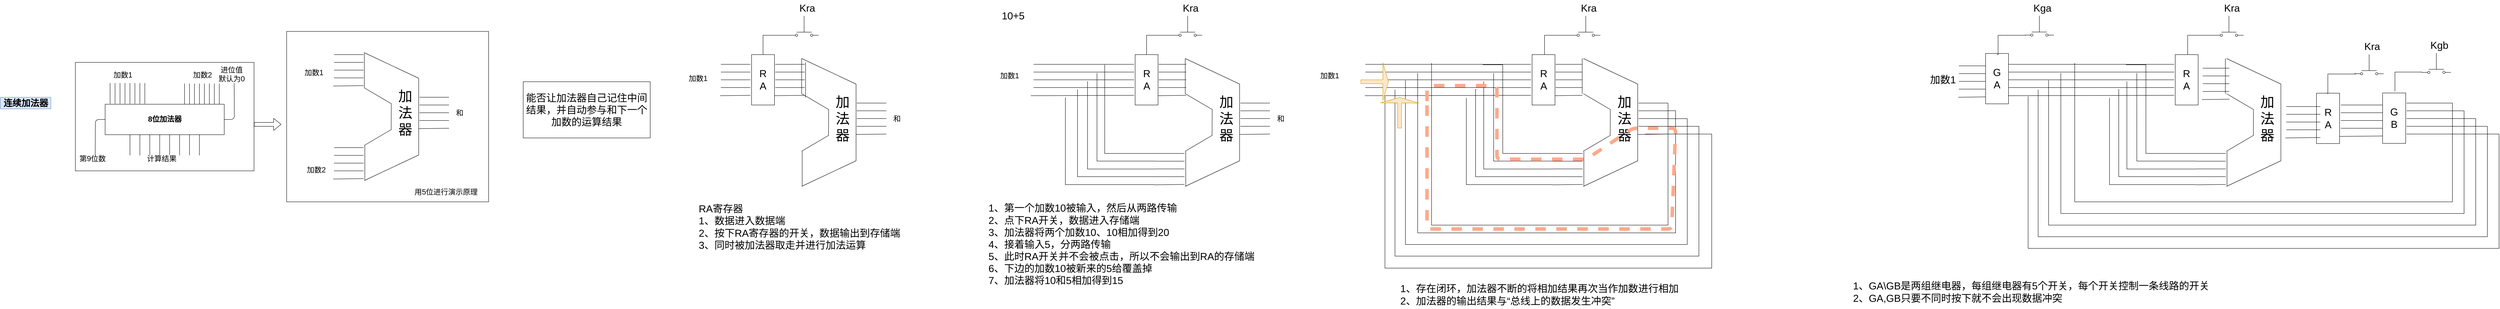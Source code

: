 <mxfile version="12.4.8" type="github">
  <diagram id="qbF92hfEgeoPUX4xhK2h" name="Page-1">
    <mxGraphModel dx="581" dy="-2782" grid="1" gridSize="10" guides="1" tooltips="1" connect="1" arrows="1" fold="1" page="1" pageScale="1" pageWidth="827" pageHeight="1169" math="0" shadow="0">
      <root>
        <mxCell id="0"/>
        <mxCell id="1" parent="0"/>
        <mxCell id="AtQHAulMX-eyT-m-HNgf-1" value="连续加法器" style="text;html=1;resizable=0;autosize=1;align=center;verticalAlign=middle;points=[];fillColor=#dae8fc;strokeColor=#6c8ebf;rounded=0;fontSize=23;horizontal=1;fontStyle=1" vertex="1" parent="1">
          <mxGeometry x="847" y="4650" width="130" height="30" as="geometry"/>
        </mxCell>
        <mxCell id="AtQHAulMX-eyT-m-HNgf-2" value="" style="group;fontSize=19;" vertex="1" connectable="0" parent="1">
          <mxGeometry x="1040" y="4560" width="460" height="280" as="geometry"/>
        </mxCell>
        <mxCell id="AtQHAulMX-eyT-m-HNgf-3" value="" style="group;fontSize=19;" vertex="1" connectable="0" parent="AtQHAulMX-eyT-m-HNgf-2">
          <mxGeometry width="460.0" height="280" as="geometry"/>
        </mxCell>
        <mxCell id="AtQHAulMX-eyT-m-HNgf-4" value="" style="group;fontSize=19;" vertex="1" connectable="0" parent="AtQHAulMX-eyT-m-HNgf-3">
          <mxGeometry width="460.0" height="280" as="geometry"/>
        </mxCell>
        <mxCell id="AtQHAulMX-eyT-m-HNgf-5" value="" style="rounded=0;whiteSpace=wrap;html=1;strokeColor=#000000;strokeWidth=1;fillColor=none;fontSize=19;align=center;" vertex="1" parent="AtQHAulMX-eyT-m-HNgf-4">
          <mxGeometry width="460.0" height="280" as="geometry"/>
        </mxCell>
        <mxCell id="AtQHAulMX-eyT-m-HNgf-6" style="edgeStyle=orthogonalEdgeStyle;rounded=1;orthogonalLoop=1;jettySize=auto;html=1;exitX=1;exitY=0.5;exitDx=0;exitDy=0;endArrow=none;endFill=0;fontSize=19;" edge="1" parent="AtQHAulMX-eyT-m-HNgf-4" source="AtQHAulMX-eyT-m-HNgf-8">
          <mxGeometry relative="1" as="geometry">
            <mxPoint x="408.889" y="53.333" as="targetPoint"/>
          </mxGeometry>
        </mxCell>
        <mxCell id="AtQHAulMX-eyT-m-HNgf-7" style="edgeStyle=orthogonalEdgeStyle;rounded=1;orthogonalLoop=1;jettySize=auto;html=1;exitX=0;exitY=0.5;exitDx=0;exitDy=0;endArrow=none;endFill=0;fontSize=19;" edge="1" parent="AtQHAulMX-eyT-m-HNgf-4" source="AtQHAulMX-eyT-m-HNgf-8">
          <mxGeometry relative="1" as="geometry">
            <mxPoint x="51.111" y="240" as="targetPoint"/>
          </mxGeometry>
        </mxCell>
        <mxCell id="AtQHAulMX-eyT-m-HNgf-8" value="&lt;b style=&quot;font-size: 19px;&quot;&gt;8位加法器&lt;/b&gt;" style="rounded=0;whiteSpace=wrap;html=1;strokeColor=#000000;strokeWidth=1;fillColor=none;fontSize=19;align=center;" vertex="1" parent="AtQHAulMX-eyT-m-HNgf-4">
          <mxGeometry x="76.667" y="108" width="306.667" height="78.667" as="geometry"/>
        </mxCell>
        <mxCell id="AtQHAulMX-eyT-m-HNgf-9" value="" style="endArrow=none;html=1;fontSize=19;" edge="1" parent="AtQHAulMX-eyT-m-HNgf-4">
          <mxGeometry width="50" height="50" relative="1" as="geometry">
            <mxPoint x="89.444" y="106.667" as="sourcePoint"/>
            <mxPoint x="89.444" y="53.333" as="targetPoint"/>
          </mxGeometry>
        </mxCell>
        <mxCell id="AtQHAulMX-eyT-m-HNgf-10" value="" style="endArrow=none;html=1;fontSize=19;" edge="1" parent="AtQHAulMX-eyT-m-HNgf-4">
          <mxGeometry width="50" height="50" relative="1" as="geometry">
            <mxPoint x="102.222" y="106.667" as="sourcePoint"/>
            <mxPoint x="102.222" y="53.333" as="targetPoint"/>
          </mxGeometry>
        </mxCell>
        <mxCell id="AtQHAulMX-eyT-m-HNgf-11" value="" style="endArrow=none;html=1;fontSize=19;" edge="1" parent="AtQHAulMX-eyT-m-HNgf-4">
          <mxGeometry width="50" height="50" relative="1" as="geometry">
            <mxPoint x="115.0" y="106.667" as="sourcePoint"/>
            <mxPoint x="115.0" y="53.333" as="targetPoint"/>
          </mxGeometry>
        </mxCell>
        <mxCell id="AtQHAulMX-eyT-m-HNgf-12" value="" style="endArrow=none;html=1;fontSize=19;" edge="1" parent="AtQHAulMX-eyT-m-HNgf-4">
          <mxGeometry width="50" height="50" relative="1" as="geometry">
            <mxPoint x="127.778" y="106.667" as="sourcePoint"/>
            <mxPoint x="127.778" y="53.333" as="targetPoint"/>
          </mxGeometry>
        </mxCell>
        <mxCell id="AtQHAulMX-eyT-m-HNgf-13" value="" style="endArrow=none;html=1;fontSize=19;" edge="1" parent="AtQHAulMX-eyT-m-HNgf-4">
          <mxGeometry width="50" height="50" relative="1" as="geometry">
            <mxPoint x="140.556" y="106.667" as="sourcePoint"/>
            <mxPoint x="140.556" y="53.333" as="targetPoint"/>
          </mxGeometry>
        </mxCell>
        <mxCell id="AtQHAulMX-eyT-m-HNgf-14" value="" style="endArrow=none;html=1;fontSize=19;" edge="1" parent="AtQHAulMX-eyT-m-HNgf-4">
          <mxGeometry width="50" height="50" relative="1" as="geometry">
            <mxPoint x="153.333" y="106.667" as="sourcePoint"/>
            <mxPoint x="153.333" y="53.333" as="targetPoint"/>
          </mxGeometry>
        </mxCell>
        <mxCell id="AtQHAulMX-eyT-m-HNgf-15" value="" style="endArrow=none;html=1;fontSize=19;" edge="1" parent="AtQHAulMX-eyT-m-HNgf-4">
          <mxGeometry width="50" height="50" relative="1" as="geometry">
            <mxPoint x="166.111" y="106.667" as="sourcePoint"/>
            <mxPoint x="166.111" y="53.333" as="targetPoint"/>
          </mxGeometry>
        </mxCell>
        <mxCell id="AtQHAulMX-eyT-m-HNgf-16" value="" style="endArrow=none;html=1;fontSize=19;" edge="1" parent="AtQHAulMX-eyT-m-HNgf-4">
          <mxGeometry width="50" height="50" relative="1" as="geometry">
            <mxPoint x="178.889" y="106.667" as="sourcePoint"/>
            <mxPoint x="178.889" y="53.333" as="targetPoint"/>
          </mxGeometry>
        </mxCell>
        <mxCell id="AtQHAulMX-eyT-m-HNgf-17" value="" style="endArrow=none;html=1;fontSize=19;" edge="1" parent="AtQHAulMX-eyT-m-HNgf-4">
          <mxGeometry width="50" height="50" relative="1" as="geometry">
            <mxPoint x="281.111" y="108" as="sourcePoint"/>
            <mxPoint x="281.111" y="54.667" as="targetPoint"/>
          </mxGeometry>
        </mxCell>
        <mxCell id="AtQHAulMX-eyT-m-HNgf-18" value="" style="endArrow=none;html=1;fontSize=19;" edge="1" parent="AtQHAulMX-eyT-m-HNgf-4">
          <mxGeometry width="50" height="50" relative="1" as="geometry">
            <mxPoint x="293.889" y="108" as="sourcePoint"/>
            <mxPoint x="293.889" y="54.667" as="targetPoint"/>
          </mxGeometry>
        </mxCell>
        <mxCell id="AtQHAulMX-eyT-m-HNgf-19" value="" style="endArrow=none;html=1;fontSize=19;" edge="1" parent="AtQHAulMX-eyT-m-HNgf-4">
          <mxGeometry width="50" height="50" relative="1" as="geometry">
            <mxPoint x="306.667" y="108" as="sourcePoint"/>
            <mxPoint x="306.667" y="54.667" as="targetPoint"/>
          </mxGeometry>
        </mxCell>
        <mxCell id="AtQHAulMX-eyT-m-HNgf-20" value="" style="endArrow=none;html=1;fontSize=19;" edge="1" parent="AtQHAulMX-eyT-m-HNgf-4">
          <mxGeometry width="50" height="50" relative="1" as="geometry">
            <mxPoint x="319.444" y="108" as="sourcePoint"/>
            <mxPoint x="319.444" y="54.667" as="targetPoint"/>
          </mxGeometry>
        </mxCell>
        <mxCell id="AtQHAulMX-eyT-m-HNgf-21" value="" style="endArrow=none;html=1;fontSize=19;" edge="1" parent="AtQHAulMX-eyT-m-HNgf-4">
          <mxGeometry width="50" height="50" relative="1" as="geometry">
            <mxPoint x="332.222" y="108" as="sourcePoint"/>
            <mxPoint x="332.222" y="54.667" as="targetPoint"/>
          </mxGeometry>
        </mxCell>
        <mxCell id="AtQHAulMX-eyT-m-HNgf-22" value="" style="endArrow=none;html=1;fontSize=19;" edge="1" parent="AtQHAulMX-eyT-m-HNgf-4">
          <mxGeometry width="50" height="50" relative="1" as="geometry">
            <mxPoint x="345" y="108" as="sourcePoint"/>
            <mxPoint x="345" y="54.667" as="targetPoint"/>
          </mxGeometry>
        </mxCell>
        <mxCell id="AtQHAulMX-eyT-m-HNgf-23" value="" style="endArrow=none;html=1;fontSize=19;" edge="1" parent="AtQHAulMX-eyT-m-HNgf-4">
          <mxGeometry width="50" height="50" relative="1" as="geometry">
            <mxPoint x="357.778" y="108" as="sourcePoint"/>
            <mxPoint x="357.778" y="54.667" as="targetPoint"/>
          </mxGeometry>
        </mxCell>
        <mxCell id="AtQHAulMX-eyT-m-HNgf-24" value="" style="endArrow=none;html=1;fontSize=19;" edge="1" parent="AtQHAulMX-eyT-m-HNgf-4">
          <mxGeometry width="50" height="50" relative="1" as="geometry">
            <mxPoint x="370.556" y="108" as="sourcePoint"/>
            <mxPoint x="370.556" y="54.667" as="targetPoint"/>
          </mxGeometry>
        </mxCell>
        <mxCell id="AtQHAulMX-eyT-m-HNgf-25" value="" style="endArrow=none;html=1;fontSize=19;" edge="1" parent="AtQHAulMX-eyT-m-HNgf-4">
          <mxGeometry width="50" height="50" relative="1" as="geometry">
            <mxPoint x="217.222" y="239.333" as="sourcePoint"/>
            <mxPoint x="217.222" y="186" as="targetPoint"/>
          </mxGeometry>
        </mxCell>
        <mxCell id="AtQHAulMX-eyT-m-HNgf-26" value="" style="endArrow=none;html=1;fontSize=19;" edge="1" parent="AtQHAulMX-eyT-m-HNgf-4">
          <mxGeometry width="50" height="50" relative="1" as="geometry">
            <mxPoint x="242.778" y="239.333" as="sourcePoint"/>
            <mxPoint x="242.778" y="186" as="targetPoint"/>
          </mxGeometry>
        </mxCell>
        <mxCell id="AtQHAulMX-eyT-m-HNgf-27" value="" style="endArrow=none;html=1;fontSize=19;" edge="1" parent="AtQHAulMX-eyT-m-HNgf-4">
          <mxGeometry width="50" height="50" relative="1" as="geometry">
            <mxPoint x="268.333" y="240" as="sourcePoint"/>
            <mxPoint x="268.333" y="186.667" as="targetPoint"/>
          </mxGeometry>
        </mxCell>
        <mxCell id="AtQHAulMX-eyT-m-HNgf-28" value="" style="endArrow=none;html=1;fontSize=19;" edge="1" parent="AtQHAulMX-eyT-m-HNgf-4">
          <mxGeometry width="50" height="50" relative="1" as="geometry">
            <mxPoint x="293.889" y="240" as="sourcePoint"/>
            <mxPoint x="293.889" y="186.667" as="targetPoint"/>
          </mxGeometry>
        </mxCell>
        <mxCell id="AtQHAulMX-eyT-m-HNgf-29" value="" style="endArrow=none;html=1;fontSize=19;" edge="1" parent="AtQHAulMX-eyT-m-HNgf-4">
          <mxGeometry width="50" height="50" relative="1" as="geometry">
            <mxPoint x="166.111" y="240" as="sourcePoint"/>
            <mxPoint x="166.111" y="186.667" as="targetPoint"/>
          </mxGeometry>
        </mxCell>
        <mxCell id="AtQHAulMX-eyT-m-HNgf-30" value="" style="endArrow=none;html=1;fontSize=19;" edge="1" parent="AtQHAulMX-eyT-m-HNgf-4">
          <mxGeometry width="50" height="50" relative="1" as="geometry">
            <mxPoint x="191.667" y="240" as="sourcePoint"/>
            <mxPoint x="191.667" y="186.667" as="targetPoint"/>
          </mxGeometry>
        </mxCell>
        <mxCell id="AtQHAulMX-eyT-m-HNgf-31" value="" style="endArrow=none;html=1;fontSize=19;" edge="1" parent="AtQHAulMX-eyT-m-HNgf-4">
          <mxGeometry width="50" height="50" relative="1" as="geometry">
            <mxPoint x="140.556" y="240" as="sourcePoint"/>
            <mxPoint x="140.556" y="186.667" as="targetPoint"/>
          </mxGeometry>
        </mxCell>
        <mxCell id="AtQHAulMX-eyT-m-HNgf-32" value="" style="endArrow=none;html=1;fontSize=19;" edge="1" parent="AtQHAulMX-eyT-m-HNgf-4">
          <mxGeometry width="50" height="50" relative="1" as="geometry">
            <mxPoint x="319.444" y="240" as="sourcePoint"/>
            <mxPoint x="319.444" y="186.667" as="targetPoint"/>
          </mxGeometry>
        </mxCell>
        <mxCell id="AtQHAulMX-eyT-m-HNgf-33" value="加数1" style="text;html=1;resizable=0;autosize=1;align=center;verticalAlign=middle;points=[];fillColor=none;strokeColor=none;rounded=0;fontSize=19;" vertex="1" parent="AtQHAulMX-eyT-m-HNgf-4">
          <mxGeometry x="92.222" y="17.667" width="60" height="30" as="geometry"/>
        </mxCell>
        <mxCell id="AtQHAulMX-eyT-m-HNgf-34" value="加数2" style="text;html=1;resizable=0;autosize=1;align=center;verticalAlign=middle;points=[];fillColor=none;strokeColor=none;rounded=0;fontSize=19;" vertex="1" parent="AtQHAulMX-eyT-m-HNgf-4">
          <mxGeometry x="296.667" y="17.667" width="60" height="30" as="geometry"/>
        </mxCell>
        <mxCell id="AtQHAulMX-eyT-m-HNgf-35" value="进位值&lt;br style=&quot;font-size: 19px;&quot;&gt;默认为0" style="text;html=1;resizable=0;autosize=1;align=center;verticalAlign=middle;points=[];fillColor=none;strokeColor=none;rounded=0;fontSize=19;" vertex="1" parent="AtQHAulMX-eyT-m-HNgf-4">
          <mxGeometry x="361.944" y="6" width="80" height="50" as="geometry"/>
        </mxCell>
        <mxCell id="AtQHAulMX-eyT-m-HNgf-36" value="计算结果" style="text;html=1;resizable=0;autosize=1;align=center;verticalAlign=middle;points=[];fillColor=none;strokeColor=none;rounded=0;fontSize=19;" vertex="1" parent="AtQHAulMX-eyT-m-HNgf-4">
          <mxGeometry x="176.667" y="234.333" width="90" height="30" as="geometry"/>
        </mxCell>
        <mxCell id="AtQHAulMX-eyT-m-HNgf-37" value="第9位数" style="text;html=1;resizable=0;autosize=1;align=center;verticalAlign=middle;points=[];fillColor=none;strokeColor=none;rounded=0;fontSize=19;" vertex="1" parent="AtQHAulMX-eyT-m-HNgf-4">
          <mxGeometry x="4.167" y="234.333" width="80" height="30" as="geometry"/>
        </mxCell>
        <mxCell id="AtQHAulMX-eyT-m-HNgf-38" value="" style="shape=flexArrow;endArrow=classic;html=1;fontSize=19;fontColor=#000000;" edge="1" parent="1">
          <mxGeometry width="50" height="50" relative="1" as="geometry">
            <mxPoint x="1500" y="4720" as="sourcePoint"/>
            <mxPoint x="1570" y="4720" as="targetPoint"/>
          </mxGeometry>
        </mxCell>
        <mxCell id="AtQHAulMX-eyT-m-HNgf-39" value="" style="group" vertex="1" connectable="0" parent="1">
          <mxGeometry x="1624" y="4535" width="420" height="330" as="geometry"/>
        </mxCell>
        <mxCell id="AtQHAulMX-eyT-m-HNgf-40" value="" style="group" vertex="1" connectable="0" parent="AtQHAulMX-eyT-m-HNgf-39">
          <mxGeometry x="160" width="140" height="330" as="geometry"/>
        </mxCell>
        <mxCell id="AtQHAulMX-eyT-m-HNgf-41" value="" style="group" vertex="1" connectable="0" parent="AtQHAulMX-eyT-m-HNgf-40">
          <mxGeometry width="140" height="330" as="geometry"/>
        </mxCell>
        <mxCell id="AtQHAulMX-eyT-m-HNgf-42" value="" style="endArrow=none;html=1;fontSize=19;fontColor=#000000;" edge="1" parent="AtQHAulMX-eyT-m-HNgf-41">
          <mxGeometry width="50" height="50" relative="1" as="geometry">
            <mxPoint x="140" y="264" as="sourcePoint"/>
            <mxPoint x="140" y="66" as="targetPoint"/>
          </mxGeometry>
        </mxCell>
        <mxCell id="AtQHAulMX-eyT-m-HNgf-43" value="" style="endArrow=none;html=1;fontSize=19;fontColor=#000000;" edge="1" parent="AtQHAulMX-eyT-m-HNgf-41">
          <mxGeometry width="50" height="50" relative="1" as="geometry">
            <mxPoint x="140" y="66" as="sourcePoint"/>
            <mxPoint as="targetPoint"/>
          </mxGeometry>
        </mxCell>
        <mxCell id="AtQHAulMX-eyT-m-HNgf-44" value="" style="endArrow=none;html=1;fontSize=19;fontColor=#000000;" edge="1" parent="AtQHAulMX-eyT-m-HNgf-41">
          <mxGeometry width="50" height="50" relative="1" as="geometry">
            <mxPoint x="140" y="264" as="sourcePoint"/>
            <mxPoint y="330" as="targetPoint"/>
          </mxGeometry>
        </mxCell>
        <mxCell id="AtQHAulMX-eyT-m-HNgf-45" value="" style="endArrow=none;html=1;fontSize=19;fontColor=#000000;" edge="1" parent="AtQHAulMX-eyT-m-HNgf-41">
          <mxGeometry width="50" height="50" relative="1" as="geometry">
            <mxPoint x="69.125" y="198" as="sourcePoint"/>
            <mxPoint x="69.379" y="132" as="targetPoint"/>
          </mxGeometry>
        </mxCell>
        <mxCell id="AtQHAulMX-eyT-m-HNgf-46" value="" style="endArrow=none;html=1;fontSize=19;fontColor=#000000;" edge="1" parent="AtQHAulMX-eyT-m-HNgf-41">
          <mxGeometry width="50" height="50" relative="1" as="geometry">
            <mxPoint y="90.75" as="sourcePoint"/>
            <mxPoint x="70" y="132" as="targetPoint"/>
          </mxGeometry>
        </mxCell>
        <mxCell id="AtQHAulMX-eyT-m-HNgf-47" value="" style="endArrow=none;html=1;fontSize=19;fontColor=#000000;" edge="1" parent="AtQHAulMX-eyT-m-HNgf-41">
          <mxGeometry width="50" height="50" relative="1" as="geometry">
            <mxPoint y="90.75" as="sourcePoint"/>
            <mxPoint as="targetPoint"/>
          </mxGeometry>
        </mxCell>
        <mxCell id="AtQHAulMX-eyT-m-HNgf-48" value="" style="endArrow=none;html=1;fontSize=19;fontColor=#000000;" edge="1" parent="AtQHAulMX-eyT-m-HNgf-41">
          <mxGeometry width="50" height="50" relative="1" as="geometry">
            <mxPoint x="1.312" y="330" as="sourcePoint"/>
            <mxPoint x="1.312" y="239.25" as="targetPoint"/>
          </mxGeometry>
        </mxCell>
        <mxCell id="AtQHAulMX-eyT-m-HNgf-49" value="" style="endArrow=none;html=1;fontSize=19;fontColor=#000000;" edge="1" parent="AtQHAulMX-eyT-m-HNgf-41">
          <mxGeometry width="50" height="50" relative="1" as="geometry">
            <mxPoint x="70" y="198" as="sourcePoint"/>
            <mxPoint y="239.25" as="targetPoint"/>
          </mxGeometry>
        </mxCell>
        <mxCell id="AtQHAulMX-eyT-m-HNgf-50" value="&lt;font style=&quot;font-size: 36px&quot;&gt;加&lt;br&gt;法&lt;br&gt;器&lt;/font&gt;" style="text;html=1;align=center;verticalAlign=middle;resizable=0;points=[];autosize=1;fontSize=19;fontColor=#000000;" vertex="1" parent="AtQHAulMX-eyT-m-HNgf-41">
          <mxGeometry x="80" y="110" width="50" height="90" as="geometry"/>
        </mxCell>
        <mxCell id="AtQHAulMX-eyT-m-HNgf-51" value="" style="group" vertex="1" connectable="0" parent="AtQHAulMX-eyT-m-HNgf-39">
          <mxGeometry x="80" y="5" width="78" height="81" as="geometry"/>
        </mxCell>
        <mxCell id="AtQHAulMX-eyT-m-HNgf-52" value="" style="verticalLabelPosition=bottom;shadow=0;dashed=0;align=center;html=1;verticalAlign=top;shape=mxgraph.electrical.transmission.4_line_bus;fillColor=none;fontSize=19;fontColor=#000000;" vertex="1" parent="AtQHAulMX-eyT-m-HNgf-51">
          <mxGeometry x="2" width="76" height="60" as="geometry"/>
        </mxCell>
        <mxCell id="AtQHAulMX-eyT-m-HNgf-53" value="" style="verticalLabelPosition=bottom;shadow=0;dashed=0;align=center;html=1;verticalAlign=top;shape=mxgraph.electrical.transmission.bus_width;pointerEvents=1;fillColor=none;fontSize=19;fontColor=#000000;" vertex="1" parent="AtQHAulMX-eyT-m-HNgf-51">
          <mxGeometry y="80" width="78" height="1" as="geometry"/>
        </mxCell>
        <mxCell id="AtQHAulMX-eyT-m-HNgf-54" value="" style="group" vertex="1" connectable="0" parent="AtQHAulMX-eyT-m-HNgf-39">
          <mxGeometry x="80" y="245" width="78" height="81" as="geometry"/>
        </mxCell>
        <mxCell id="AtQHAulMX-eyT-m-HNgf-55" value="" style="verticalLabelPosition=bottom;shadow=0;dashed=0;align=center;html=1;verticalAlign=top;shape=mxgraph.electrical.transmission.4_line_bus;fillColor=none;fontSize=19;fontColor=#000000;" vertex="1" parent="AtQHAulMX-eyT-m-HNgf-54">
          <mxGeometry x="2" width="76" height="60" as="geometry"/>
        </mxCell>
        <mxCell id="AtQHAulMX-eyT-m-HNgf-56" value="" style="verticalLabelPosition=bottom;shadow=0;dashed=0;align=center;html=1;verticalAlign=top;shape=mxgraph.electrical.transmission.bus_width;pointerEvents=1;fillColor=none;fontSize=19;fontColor=#000000;" vertex="1" parent="AtQHAulMX-eyT-m-HNgf-54">
          <mxGeometry y="80" width="78" height="1" as="geometry"/>
        </mxCell>
        <mxCell id="AtQHAulMX-eyT-m-HNgf-57" value="" style="group" vertex="1" connectable="0" parent="AtQHAulMX-eyT-m-HNgf-39">
          <mxGeometry x="300" y="115" width="78" height="81" as="geometry"/>
        </mxCell>
        <mxCell id="AtQHAulMX-eyT-m-HNgf-58" value="" style="verticalLabelPosition=bottom;shadow=0;dashed=0;align=center;html=1;verticalAlign=top;shape=mxgraph.electrical.transmission.4_line_bus;fillColor=none;fontSize=19;fontColor=#000000;" vertex="1" parent="AtQHAulMX-eyT-m-HNgf-57">
          <mxGeometry x="2" width="76" height="60" as="geometry"/>
        </mxCell>
        <mxCell id="AtQHAulMX-eyT-m-HNgf-59" value="" style="verticalLabelPosition=bottom;shadow=0;dashed=0;align=center;html=1;verticalAlign=top;shape=mxgraph.electrical.transmission.bus_width;pointerEvents=1;fillColor=none;fontSize=19;fontColor=#000000;" vertex="1" parent="AtQHAulMX-eyT-m-HNgf-57">
          <mxGeometry y="80" width="78" height="1" as="geometry"/>
        </mxCell>
        <mxCell id="AtQHAulMX-eyT-m-HNgf-60" value="加数1" style="text;html=1;align=center;verticalAlign=middle;resizable=0;points=[];autosize=1;fontSize=19;fontColor=#000000;" vertex="1" parent="AtQHAulMX-eyT-m-HNgf-39">
          <mxGeometry y="37" width="60" height="30" as="geometry"/>
        </mxCell>
        <mxCell id="AtQHAulMX-eyT-m-HNgf-61" value="加数2" style="text;html=1;align=center;verticalAlign=middle;resizable=0;points=[];autosize=1;fontSize=19;fontColor=#000000;" vertex="1" parent="AtQHAulMX-eyT-m-HNgf-39">
          <mxGeometry x="6" y="288" width="60" height="30" as="geometry"/>
        </mxCell>
        <mxCell id="AtQHAulMX-eyT-m-HNgf-62" value="和" style="text;html=1;align=center;verticalAlign=middle;resizable=0;points=[];autosize=1;fontSize=19;fontColor=#000000;" vertex="1" parent="AtQHAulMX-eyT-m-HNgf-39">
          <mxGeometry x="390" y="140.5" width="30" height="30" as="geometry"/>
        </mxCell>
        <mxCell id="AtQHAulMX-eyT-m-HNgf-63" value="" style="rounded=0;whiteSpace=wrap;html=1;fillColor=none;fontSize=19;fontColor=#000000;" vertex="1" parent="1">
          <mxGeometry x="1584" y="4480" width="520" height="440" as="geometry"/>
        </mxCell>
        <mxCell id="AtQHAulMX-eyT-m-HNgf-64" value="用5位进行演示原理" style="text;html=1;align=center;verticalAlign=middle;resizable=0;points=[];autosize=1;fontSize=19;fontColor=#000000;" vertex="1" parent="1">
          <mxGeometry x="1904" y="4880" width="180" height="30" as="geometry"/>
        </mxCell>
        <mxCell id="AtQHAulMX-eyT-m-HNgf-65" value="能否让加法器自己记住中间结果，并自动参与和下一个加数的运算结果" style="rounded=0;whiteSpace=wrap;html=1;fillColor=none;fontSize=26;fontColor=#000000;" vertex="1" parent="1">
          <mxGeometry x="2193" y="4610" width="327" height="145" as="geometry"/>
        </mxCell>
        <mxCell id="AtQHAulMX-eyT-m-HNgf-66" value="" style="group" vertex="1" connectable="0" parent="1">
          <mxGeometry x="2910" y="4550" width="140" height="330" as="geometry"/>
        </mxCell>
        <mxCell id="AtQHAulMX-eyT-m-HNgf-67" value="" style="group" vertex="1" connectable="0" parent="AtQHAulMX-eyT-m-HNgf-66">
          <mxGeometry width="140" height="330" as="geometry"/>
        </mxCell>
        <mxCell id="AtQHAulMX-eyT-m-HNgf-68" value="" style="endArrow=none;html=1;fontSize=19;fontColor=#000000;" edge="1" parent="AtQHAulMX-eyT-m-HNgf-67">
          <mxGeometry width="50" height="50" relative="1" as="geometry">
            <mxPoint x="140" y="264" as="sourcePoint"/>
            <mxPoint x="140" y="66" as="targetPoint"/>
          </mxGeometry>
        </mxCell>
        <mxCell id="AtQHAulMX-eyT-m-HNgf-69" value="" style="endArrow=none;html=1;fontSize=19;fontColor=#000000;" edge="1" parent="AtQHAulMX-eyT-m-HNgf-67">
          <mxGeometry width="50" height="50" relative="1" as="geometry">
            <mxPoint x="140" y="66" as="sourcePoint"/>
            <mxPoint as="targetPoint"/>
          </mxGeometry>
        </mxCell>
        <mxCell id="AtQHAulMX-eyT-m-HNgf-70" value="" style="endArrow=none;html=1;fontSize=19;fontColor=#000000;" edge="1" parent="AtQHAulMX-eyT-m-HNgf-67">
          <mxGeometry width="50" height="50" relative="1" as="geometry">
            <mxPoint x="140" y="264" as="sourcePoint"/>
            <mxPoint y="330" as="targetPoint"/>
          </mxGeometry>
        </mxCell>
        <mxCell id="AtQHAulMX-eyT-m-HNgf-71" value="" style="endArrow=none;html=1;fontSize=19;fontColor=#000000;" edge="1" parent="AtQHAulMX-eyT-m-HNgf-67">
          <mxGeometry width="50" height="50" relative="1" as="geometry">
            <mxPoint x="69.125" y="198" as="sourcePoint"/>
            <mxPoint x="69.379" y="132" as="targetPoint"/>
          </mxGeometry>
        </mxCell>
        <mxCell id="AtQHAulMX-eyT-m-HNgf-72" value="" style="endArrow=none;html=1;fontSize=19;fontColor=#000000;" edge="1" parent="AtQHAulMX-eyT-m-HNgf-67">
          <mxGeometry width="50" height="50" relative="1" as="geometry">
            <mxPoint y="90.75" as="sourcePoint"/>
            <mxPoint x="70" y="132" as="targetPoint"/>
          </mxGeometry>
        </mxCell>
        <mxCell id="AtQHAulMX-eyT-m-HNgf-73" value="" style="endArrow=none;html=1;fontSize=19;fontColor=#000000;" edge="1" parent="AtQHAulMX-eyT-m-HNgf-67">
          <mxGeometry width="50" height="50" relative="1" as="geometry">
            <mxPoint y="90.75" as="sourcePoint"/>
            <mxPoint as="targetPoint"/>
          </mxGeometry>
        </mxCell>
        <mxCell id="AtQHAulMX-eyT-m-HNgf-74" value="" style="endArrow=none;html=1;fontSize=19;fontColor=#000000;" edge="1" parent="AtQHAulMX-eyT-m-HNgf-67">
          <mxGeometry width="50" height="50" relative="1" as="geometry">
            <mxPoint x="1.312" y="330" as="sourcePoint"/>
            <mxPoint x="1.312" y="239.25" as="targetPoint"/>
          </mxGeometry>
        </mxCell>
        <mxCell id="AtQHAulMX-eyT-m-HNgf-75" value="" style="endArrow=none;html=1;fontSize=19;fontColor=#000000;" edge="1" parent="AtQHAulMX-eyT-m-HNgf-67">
          <mxGeometry width="50" height="50" relative="1" as="geometry">
            <mxPoint x="70" y="198" as="sourcePoint"/>
            <mxPoint y="239.25" as="targetPoint"/>
          </mxGeometry>
        </mxCell>
        <mxCell id="AtQHAulMX-eyT-m-HNgf-76" value="&lt;font style=&quot;font-size: 36px&quot;&gt;加&lt;br&gt;法&lt;br&gt;器&lt;/font&gt;" style="text;html=1;align=center;verticalAlign=middle;resizable=0;points=[];autosize=1;fontSize=19;fontColor=#000000;" vertex="1" parent="AtQHAulMX-eyT-m-HNgf-67">
          <mxGeometry x="80" y="110" width="50" height="90" as="geometry"/>
        </mxCell>
        <mxCell id="AtQHAulMX-eyT-m-HNgf-77" value="" style="group" vertex="1" connectable="0" parent="1">
          <mxGeometry x="2700" y="4565" width="78" height="81" as="geometry"/>
        </mxCell>
        <mxCell id="AtQHAulMX-eyT-m-HNgf-78" value="" style="verticalLabelPosition=bottom;shadow=0;dashed=0;align=center;html=1;verticalAlign=top;shape=mxgraph.electrical.transmission.4_line_bus;fillColor=none;fontSize=19;fontColor=#000000;" vertex="1" parent="AtQHAulMX-eyT-m-HNgf-77">
          <mxGeometry x="2" width="76" height="60" as="geometry"/>
        </mxCell>
        <mxCell id="AtQHAulMX-eyT-m-HNgf-79" value="" style="verticalLabelPosition=bottom;shadow=0;dashed=0;align=center;html=1;verticalAlign=top;shape=mxgraph.electrical.transmission.bus_width;pointerEvents=1;fillColor=none;fontSize=19;fontColor=#000000;" vertex="1" parent="AtQHAulMX-eyT-m-HNgf-77">
          <mxGeometry y="80" width="78" height="1" as="geometry"/>
        </mxCell>
        <mxCell id="AtQHAulMX-eyT-m-HNgf-80" value="" style="group" vertex="1" connectable="0" parent="1">
          <mxGeometry x="3050" y="4665" width="78" height="81" as="geometry"/>
        </mxCell>
        <mxCell id="AtQHAulMX-eyT-m-HNgf-81" value="" style="verticalLabelPosition=bottom;shadow=0;dashed=0;align=center;html=1;verticalAlign=top;shape=mxgraph.electrical.transmission.4_line_bus;fillColor=none;fontSize=19;fontColor=#000000;" vertex="1" parent="AtQHAulMX-eyT-m-HNgf-80">
          <mxGeometry x="2" width="76" height="60" as="geometry"/>
        </mxCell>
        <mxCell id="AtQHAulMX-eyT-m-HNgf-82" value="" style="verticalLabelPosition=bottom;shadow=0;dashed=0;align=center;html=1;verticalAlign=top;shape=mxgraph.electrical.transmission.bus_width;pointerEvents=1;fillColor=none;fontSize=19;fontColor=#000000;" vertex="1" parent="AtQHAulMX-eyT-m-HNgf-80">
          <mxGeometry y="80" width="78" height="1" as="geometry"/>
        </mxCell>
        <mxCell id="AtQHAulMX-eyT-m-HNgf-83" value="加数1" style="text;html=1;align=center;verticalAlign=middle;resizable=0;points=[];autosize=1;fontSize=19;fontColor=#000000;" vertex="1" parent="1">
          <mxGeometry x="2612.5" y="4587" width="60" height="30" as="geometry"/>
        </mxCell>
        <mxCell id="AtQHAulMX-eyT-m-HNgf-84" value="和" style="text;html=1;align=center;verticalAlign=middle;resizable=0;points=[];autosize=1;fontSize=19;fontColor=#000000;" vertex="1" parent="1">
          <mxGeometry x="3140" y="4690.5" width="30" height="30" as="geometry"/>
        </mxCell>
        <mxCell id="AtQHAulMX-eyT-m-HNgf-85" value="" style="endArrow=none;html=1;fontSize=19;fontColor=#000000;" edge="1" parent="1">
          <mxGeometry width="50" height="50" relative="1" as="geometry">
            <mxPoint x="2920" y="4650.75" as="sourcePoint"/>
            <mxPoint x="2920" y="4560" as="targetPoint"/>
          </mxGeometry>
        </mxCell>
        <mxCell id="AtQHAulMX-eyT-m-HNgf-86" value="" style="group" vertex="1" connectable="0" parent="1">
          <mxGeometry x="2840" y="4565" width="78" height="81" as="geometry"/>
        </mxCell>
        <mxCell id="AtQHAulMX-eyT-m-HNgf-87" value="" style="verticalLabelPosition=bottom;shadow=0;dashed=0;align=center;html=1;verticalAlign=top;shape=mxgraph.electrical.transmission.4_line_bus;fillColor=none;fontSize=19;fontColor=#000000;" vertex="1" parent="AtQHAulMX-eyT-m-HNgf-86">
          <mxGeometry x="2" width="76" height="60" as="geometry"/>
        </mxCell>
        <mxCell id="AtQHAulMX-eyT-m-HNgf-88" value="" style="verticalLabelPosition=bottom;shadow=0;dashed=0;align=center;html=1;verticalAlign=top;shape=mxgraph.electrical.transmission.bus_width;pointerEvents=1;fillColor=none;fontSize=19;fontColor=#000000;" vertex="1" parent="AtQHAulMX-eyT-m-HNgf-86">
          <mxGeometry y="80" width="78" height="1" as="geometry"/>
        </mxCell>
        <mxCell id="AtQHAulMX-eyT-m-HNgf-89" style="edgeStyle=orthogonalEdgeStyle;rounded=0;orthogonalLoop=1;jettySize=auto;html=1;exitX=0.5;exitY=0;exitDx=0;exitDy=0;endArrow=none;endFill=0;fontSize=26;fontColor=#000000;" edge="1" parent="1" source="AtQHAulMX-eyT-m-HNgf-90">
          <mxGeometry relative="1" as="geometry">
            <mxPoint x="2882" y="4490" as="targetPoint"/>
            <Array as="points">
              <mxPoint x="2810" y="4490"/>
            </Array>
          </mxGeometry>
        </mxCell>
        <mxCell id="AtQHAulMX-eyT-m-HNgf-90" value="R&lt;br&gt;A" style="rounded=0;whiteSpace=wrap;html=1;fillColor=none;fontSize=26;fontColor=#000000;" vertex="1" parent="1">
          <mxGeometry x="2781" y="4540" width="59" height="130" as="geometry"/>
        </mxCell>
        <mxCell id="AtQHAulMX-eyT-m-HNgf-91" value="" style="pointerEvents=1;verticalLabelPosition=bottom;shadow=0;dashed=0;align=center;html=1;verticalAlign=top;shape=mxgraph.electrical.electro-mechanical.pushbutton_make;fillColor=none;fontSize=26;fontColor=#000000;" vertex="1" parent="1">
          <mxGeometry x="2878.75" y="4440" width="75" height="53" as="geometry"/>
        </mxCell>
        <mxCell id="AtQHAulMX-eyT-m-HNgf-92" value="Kra" style="text;html=1;align=center;verticalAlign=middle;resizable=0;points=[];autosize=1;fontSize=26;fontColor=#000000;" vertex="1" parent="1">
          <mxGeometry x="2893.75" y="4400" width="60" height="40" as="geometry"/>
        </mxCell>
        <mxCell id="AtQHAulMX-eyT-m-HNgf-93" value="RA寄存器&lt;br&gt;1、数据进入数据端&lt;br&gt;2、按下RA寄存器的开关，数据输出到存储端&lt;br&gt;3、同时被加法器取走并进行加法运算" style="text;html=1;align=left;verticalAlign=middle;resizable=0;points=[];autosize=1;fontSize=26;fontColor=#000000;" vertex="1" parent="1">
          <mxGeometry x="2642.5" y="4920" width="530" height="130" as="geometry"/>
        </mxCell>
        <mxCell id="AtQHAulMX-eyT-m-HNgf-94" value="" style="group" vertex="1" connectable="0" parent="1">
          <mxGeometry x="3897.5" y="4550" width="140" height="330" as="geometry"/>
        </mxCell>
        <mxCell id="AtQHAulMX-eyT-m-HNgf-95" value="" style="group" vertex="1" connectable="0" parent="AtQHAulMX-eyT-m-HNgf-94">
          <mxGeometry width="140" height="330" as="geometry"/>
        </mxCell>
        <mxCell id="AtQHAulMX-eyT-m-HNgf-96" value="" style="endArrow=none;html=1;fontSize=19;fontColor=#000000;" edge="1" parent="AtQHAulMX-eyT-m-HNgf-95">
          <mxGeometry width="50" height="50" relative="1" as="geometry">
            <mxPoint x="140" y="264" as="sourcePoint"/>
            <mxPoint x="140" y="66" as="targetPoint"/>
          </mxGeometry>
        </mxCell>
        <mxCell id="AtQHAulMX-eyT-m-HNgf-97" value="" style="endArrow=none;html=1;fontSize=19;fontColor=#000000;" edge="1" parent="AtQHAulMX-eyT-m-HNgf-95">
          <mxGeometry width="50" height="50" relative="1" as="geometry">
            <mxPoint x="140" y="66" as="sourcePoint"/>
            <mxPoint as="targetPoint"/>
          </mxGeometry>
        </mxCell>
        <mxCell id="AtQHAulMX-eyT-m-HNgf-98" value="" style="endArrow=none;html=1;fontSize=19;fontColor=#000000;" edge="1" parent="AtQHAulMX-eyT-m-HNgf-95">
          <mxGeometry width="50" height="50" relative="1" as="geometry">
            <mxPoint x="140" y="264" as="sourcePoint"/>
            <mxPoint y="330" as="targetPoint"/>
          </mxGeometry>
        </mxCell>
        <mxCell id="AtQHAulMX-eyT-m-HNgf-99" value="" style="endArrow=none;html=1;fontSize=19;fontColor=#000000;" edge="1" parent="AtQHAulMX-eyT-m-HNgf-95">
          <mxGeometry width="50" height="50" relative="1" as="geometry">
            <mxPoint x="69.125" y="198" as="sourcePoint"/>
            <mxPoint x="69.379" y="132" as="targetPoint"/>
          </mxGeometry>
        </mxCell>
        <mxCell id="AtQHAulMX-eyT-m-HNgf-100" value="" style="endArrow=none;html=1;fontSize=19;fontColor=#000000;" edge="1" parent="AtQHAulMX-eyT-m-HNgf-95">
          <mxGeometry width="50" height="50" relative="1" as="geometry">
            <mxPoint y="90.75" as="sourcePoint"/>
            <mxPoint x="70" y="132" as="targetPoint"/>
          </mxGeometry>
        </mxCell>
        <mxCell id="AtQHAulMX-eyT-m-HNgf-101" value="" style="endArrow=none;html=1;fontSize=19;fontColor=#000000;" edge="1" parent="AtQHAulMX-eyT-m-HNgf-95">
          <mxGeometry width="50" height="50" relative="1" as="geometry">
            <mxPoint y="90.75" as="sourcePoint"/>
            <mxPoint as="targetPoint"/>
          </mxGeometry>
        </mxCell>
        <mxCell id="AtQHAulMX-eyT-m-HNgf-102" value="" style="endArrow=none;html=1;fontSize=19;fontColor=#000000;" edge="1" parent="AtQHAulMX-eyT-m-HNgf-95">
          <mxGeometry width="50" height="50" relative="1" as="geometry">
            <mxPoint x="1.312" y="330" as="sourcePoint"/>
            <mxPoint x="1.312" y="239.25" as="targetPoint"/>
          </mxGeometry>
        </mxCell>
        <mxCell id="AtQHAulMX-eyT-m-HNgf-103" value="" style="endArrow=none;html=1;fontSize=19;fontColor=#000000;" edge="1" parent="AtQHAulMX-eyT-m-HNgf-95">
          <mxGeometry width="50" height="50" relative="1" as="geometry">
            <mxPoint x="70" y="198" as="sourcePoint"/>
            <mxPoint y="239.25" as="targetPoint"/>
          </mxGeometry>
        </mxCell>
        <mxCell id="AtQHAulMX-eyT-m-HNgf-104" value="&lt;font style=&quot;font-size: 36px&quot;&gt;加&lt;br&gt;法&lt;br&gt;器&lt;/font&gt;" style="text;html=1;align=center;verticalAlign=middle;resizable=0;points=[];autosize=1;fontSize=19;fontColor=#000000;" vertex="1" parent="AtQHAulMX-eyT-m-HNgf-95">
          <mxGeometry x="80" y="110" width="50" height="90" as="geometry"/>
        </mxCell>
        <mxCell id="AtQHAulMX-eyT-m-HNgf-105" value="" style="group" vertex="1" connectable="0" parent="1">
          <mxGeometry x="3500" y="4565" width="265.5" height="81" as="geometry"/>
        </mxCell>
        <mxCell id="AtQHAulMX-eyT-m-HNgf-106" value="" style="verticalLabelPosition=bottom;shadow=0;dashed=0;align=center;html=1;verticalAlign=top;shape=mxgraph.electrical.transmission.4_line_bus;fillColor=none;fontSize=19;fontColor=#000000;" vertex="1" parent="AtQHAulMX-eyT-m-HNgf-105">
          <mxGeometry x="6.808" width="258.692" height="60" as="geometry"/>
        </mxCell>
        <mxCell id="AtQHAulMX-eyT-m-HNgf-107" value="" style="verticalLabelPosition=bottom;shadow=0;dashed=0;align=center;html=1;verticalAlign=top;shape=mxgraph.electrical.transmission.bus_width;pointerEvents=1;fillColor=none;fontSize=19;fontColor=#000000;" vertex="1" parent="AtQHAulMX-eyT-m-HNgf-105">
          <mxGeometry y="80" width="265.5" height="1" as="geometry"/>
        </mxCell>
        <mxCell id="AtQHAulMX-eyT-m-HNgf-108" value="" style="group" vertex="1" connectable="0" parent="1">
          <mxGeometry x="3817.5" y="4795" width="78" height="81" as="geometry"/>
        </mxCell>
        <mxCell id="AtQHAulMX-eyT-m-HNgf-109" value="" style="verticalLabelPosition=bottom;shadow=0;dashed=0;align=center;html=1;verticalAlign=top;shape=mxgraph.electrical.transmission.4_line_bus;fillColor=none;fontSize=19;fontColor=#000000;" vertex="1" parent="AtQHAulMX-eyT-m-HNgf-108">
          <mxGeometry x="2" width="76" height="60" as="geometry"/>
        </mxCell>
        <mxCell id="AtQHAulMX-eyT-m-HNgf-110" value="" style="verticalLabelPosition=bottom;shadow=0;dashed=0;align=center;html=1;verticalAlign=top;shape=mxgraph.electrical.transmission.bus_width;pointerEvents=1;fillColor=none;fontSize=19;fontColor=#000000;" vertex="1" parent="AtQHAulMX-eyT-m-HNgf-108">
          <mxGeometry y="80" width="78" height="1" as="geometry"/>
        </mxCell>
        <mxCell id="AtQHAulMX-eyT-m-HNgf-111" value="" style="group" vertex="1" connectable="0" parent="1">
          <mxGeometry x="4037.5" y="4665" width="78" height="81" as="geometry"/>
        </mxCell>
        <mxCell id="AtQHAulMX-eyT-m-HNgf-112" value="" style="verticalLabelPosition=bottom;shadow=0;dashed=0;align=center;html=1;verticalAlign=top;shape=mxgraph.electrical.transmission.4_line_bus;fillColor=none;fontSize=19;fontColor=#000000;" vertex="1" parent="AtQHAulMX-eyT-m-HNgf-111">
          <mxGeometry x="2" width="76" height="60" as="geometry"/>
        </mxCell>
        <mxCell id="AtQHAulMX-eyT-m-HNgf-113" value="" style="verticalLabelPosition=bottom;shadow=0;dashed=0;align=center;html=1;verticalAlign=top;shape=mxgraph.electrical.transmission.bus_width;pointerEvents=1;fillColor=none;fontSize=19;fontColor=#000000;" vertex="1" parent="AtQHAulMX-eyT-m-HNgf-111">
          <mxGeometry y="80" width="78" height="1" as="geometry"/>
        </mxCell>
        <mxCell id="AtQHAulMX-eyT-m-HNgf-114" value="加数1" style="text;html=1;align=center;verticalAlign=middle;resizable=0;points=[];autosize=1;fontSize=19;fontColor=#000000;" vertex="1" parent="1">
          <mxGeometry x="3415" y="4580" width="60" height="30" as="geometry"/>
        </mxCell>
        <mxCell id="AtQHAulMX-eyT-m-HNgf-115" value="和" style="text;html=1;align=center;verticalAlign=middle;resizable=0;points=[];autosize=1;fontSize=19;fontColor=#000000;" vertex="1" parent="1">
          <mxGeometry x="4127.5" y="4690.5" width="30" height="30" as="geometry"/>
        </mxCell>
        <mxCell id="AtQHAulMX-eyT-m-HNgf-116" value="" style="group" vertex="1" connectable="0" parent="1">
          <mxGeometry x="3827.5" y="4565" width="72.5" height="81" as="geometry"/>
        </mxCell>
        <mxCell id="AtQHAulMX-eyT-m-HNgf-117" value="" style="verticalLabelPosition=bottom;shadow=0;dashed=0;align=center;html=1;verticalAlign=top;shape=mxgraph.electrical.transmission.4_line_bus;fillColor=none;fontSize=19;fontColor=#000000;" vertex="1" parent="AtQHAulMX-eyT-m-HNgf-116">
          <mxGeometry x="1.859" width="70.641" height="60" as="geometry"/>
        </mxCell>
        <mxCell id="AtQHAulMX-eyT-m-HNgf-118" value="" style="verticalLabelPosition=bottom;shadow=0;dashed=0;align=center;html=1;verticalAlign=top;shape=mxgraph.electrical.transmission.bus_width;pointerEvents=1;fillColor=none;fontSize=19;fontColor=#000000;" vertex="1" parent="AtQHAulMX-eyT-m-HNgf-116">
          <mxGeometry y="80" width="72.5" height="1" as="geometry"/>
        </mxCell>
        <mxCell id="AtQHAulMX-eyT-m-HNgf-119" style="edgeStyle=orthogonalEdgeStyle;rounded=0;orthogonalLoop=1;jettySize=auto;html=1;exitX=0.5;exitY=0;exitDx=0;exitDy=0;endArrow=none;endFill=0;fontSize=26;fontColor=#000000;" edge="1" parent="1" source="AtQHAulMX-eyT-m-HNgf-120">
          <mxGeometry relative="1" as="geometry">
            <mxPoint x="3867" y="4490" as="targetPoint"/>
            <Array as="points">
              <mxPoint x="3797.5" y="4490"/>
            </Array>
          </mxGeometry>
        </mxCell>
        <mxCell id="AtQHAulMX-eyT-m-HNgf-120" value="R&lt;br&gt;A" style="rounded=0;whiteSpace=wrap;html=1;fillColor=none;fontSize=26;fontColor=#000000;" vertex="1" parent="1">
          <mxGeometry x="3768.5" y="4540" width="59" height="130" as="geometry"/>
        </mxCell>
        <mxCell id="AtQHAulMX-eyT-m-HNgf-121" value="" style="pointerEvents=1;verticalLabelPosition=bottom;shadow=0;dashed=0;align=center;html=1;verticalAlign=top;shape=mxgraph.electrical.electro-mechanical.pushbutton_make;fillColor=none;fontSize=26;fontColor=#000000;" vertex="1" parent="1">
          <mxGeometry x="3866.25" y="4440" width="75" height="53" as="geometry"/>
        </mxCell>
        <mxCell id="AtQHAulMX-eyT-m-HNgf-122" value="Kra" style="text;html=1;align=center;verticalAlign=middle;resizable=0;points=[];autosize=1;fontSize=26;fontColor=#000000;" vertex="1" parent="1">
          <mxGeometry x="3881.25" y="4400" width="60" height="40" as="geometry"/>
        </mxCell>
        <mxCell id="AtQHAulMX-eyT-m-HNgf-123" style="edgeStyle=orthogonalEdgeStyle;rounded=0;orthogonalLoop=1;jettySize=auto;html=1;exitX=0;exitY=0;exitDx=0;exitDy=0;exitPerimeter=0;entryX=0.709;entryY=0.019;entryDx=0;entryDy=0;entryPerimeter=0;endArrow=none;endFill=0;fontSize=26;fontColor=#000000;" edge="1" parent="1" source="AtQHAulMX-eyT-m-HNgf-109" target="AtQHAulMX-eyT-m-HNgf-106">
          <mxGeometry relative="1" as="geometry">
            <Array as="points">
              <mxPoint x="3690" y="4795"/>
            </Array>
          </mxGeometry>
        </mxCell>
        <mxCell id="AtQHAulMX-eyT-m-HNgf-124" style="edgeStyle=orthogonalEdgeStyle;rounded=0;orthogonalLoop=1;jettySize=auto;html=1;exitX=0;exitY=0.33;exitDx=0;exitDy=0;exitPerimeter=0;entryX=0.632;entryY=0.376;entryDx=0;entryDy=0;entryPerimeter=0;endArrow=none;endFill=0;fontSize=26;fontColor=#000000;" edge="1" parent="1" source="AtQHAulMX-eyT-m-HNgf-109" target="AtQHAulMX-eyT-m-HNgf-106">
          <mxGeometry relative="1" as="geometry"/>
        </mxCell>
        <mxCell id="AtQHAulMX-eyT-m-HNgf-125" style="edgeStyle=orthogonalEdgeStyle;rounded=0;orthogonalLoop=1;jettySize=auto;html=1;exitX=0;exitY=0.67;exitDx=0;exitDy=0;exitPerimeter=0;entryX=0.538;entryY=0.733;entryDx=0;entryDy=0;entryPerimeter=0;endArrow=none;endFill=0;fontSize=26;fontColor=#000000;" edge="1" parent="1" source="AtQHAulMX-eyT-m-HNgf-109" target="AtQHAulMX-eyT-m-HNgf-106">
          <mxGeometry relative="1" as="geometry"/>
        </mxCell>
        <mxCell id="AtQHAulMX-eyT-m-HNgf-126" style="edgeStyle=orthogonalEdgeStyle;rounded=0;orthogonalLoop=1;jettySize=auto;html=1;exitX=0;exitY=1;exitDx=0;exitDy=0;exitPerimeter=0;entryX=0.438;entryY=1.083;entryDx=0;entryDy=0;entryPerimeter=0;endArrow=none;endFill=0;fontSize=26;fontColor=#000000;" edge="1" parent="1" source="AtQHAulMX-eyT-m-HNgf-109" target="AtQHAulMX-eyT-m-HNgf-106">
          <mxGeometry relative="1" as="geometry">
            <Array as="points">
              <mxPoint x="3620" y="4855"/>
            </Array>
          </mxGeometry>
        </mxCell>
        <mxCell id="AtQHAulMX-eyT-m-HNgf-127" style="edgeStyle=orthogonalEdgeStyle;rounded=0;orthogonalLoop=1;jettySize=auto;html=1;entryX=0.335;entryY=5.429;entryDx=0;entryDy=0;entryPerimeter=0;endArrow=none;endFill=0;fontSize=26;fontColor=#000000;" edge="1" parent="1" source="AtQHAulMX-eyT-m-HNgf-110" target="AtQHAulMX-eyT-m-HNgf-107">
          <mxGeometry relative="1" as="geometry"/>
        </mxCell>
        <mxCell id="AtQHAulMX-eyT-m-HNgf-128" value="10+5" style="text;html=1;align=center;verticalAlign=middle;resizable=0;points=[];autosize=1;fontSize=26;fontColor=#000000;" vertex="1" parent="1">
          <mxGeometry x="3418.62" y="4420" width="70" height="40" as="geometry"/>
        </mxCell>
        <mxCell id="AtQHAulMX-eyT-m-HNgf-129" value="1、第一个加数10被输入，然后从两路传输&lt;br&gt;&lt;div style=&quot;&quot;&gt;&lt;span&gt;2、点下RA开关，数据进入存储端&lt;/span&gt;&lt;/div&gt;&lt;div style=&quot;&quot;&gt;&lt;span&gt;3、加法器将两个加数10、10相加得到20&lt;/span&gt;&lt;/div&gt;&lt;div style=&quot;&quot;&gt;&lt;span&gt;4、接着输入5，分两路传输&lt;/span&gt;&lt;/div&gt;&lt;div style=&quot;&quot;&gt;&lt;span&gt;5、此时RA开关并不会被点击，所以不会输出到RA的存储端&lt;/span&gt;&lt;/div&gt;&lt;div style=&quot;&quot;&gt;&lt;span&gt;6、下边的加数10被新来的5给覆盖掉&lt;/span&gt;&lt;/div&gt;&lt;div style=&quot;&quot;&gt;&lt;span&gt;7、加法器将10和5相加得到15&lt;/span&gt;&lt;/div&gt;" style="text;html=1;align=left;verticalAlign=middle;resizable=0;points=[];autosize=1;fontSize=26;fontColor=#000000;" vertex="1" parent="1">
          <mxGeometry x="3389" y="4920" width="700" height="220" as="geometry"/>
        </mxCell>
        <mxCell id="AtQHAulMX-eyT-m-HNgf-130" value="" style="group" vertex="1" connectable="0" parent="1">
          <mxGeometry x="4922.5" y="4550" width="140" height="330" as="geometry"/>
        </mxCell>
        <mxCell id="AtQHAulMX-eyT-m-HNgf-131" value="" style="group" vertex="1" connectable="0" parent="AtQHAulMX-eyT-m-HNgf-130">
          <mxGeometry width="140" height="330" as="geometry"/>
        </mxCell>
        <mxCell id="AtQHAulMX-eyT-m-HNgf-132" value="" style="endArrow=none;html=1;fontSize=19;fontColor=#000000;" edge="1" parent="AtQHAulMX-eyT-m-HNgf-131">
          <mxGeometry width="50" height="50" relative="1" as="geometry">
            <mxPoint x="140" y="264" as="sourcePoint"/>
            <mxPoint x="140" y="66" as="targetPoint"/>
          </mxGeometry>
        </mxCell>
        <mxCell id="AtQHAulMX-eyT-m-HNgf-133" value="" style="endArrow=none;html=1;fontSize=19;fontColor=#000000;" edge="1" parent="AtQHAulMX-eyT-m-HNgf-131">
          <mxGeometry width="50" height="50" relative="1" as="geometry">
            <mxPoint x="140" y="66" as="sourcePoint"/>
            <mxPoint as="targetPoint"/>
          </mxGeometry>
        </mxCell>
        <mxCell id="AtQHAulMX-eyT-m-HNgf-134" value="" style="endArrow=none;html=1;fontSize=19;fontColor=#000000;" edge="1" parent="AtQHAulMX-eyT-m-HNgf-131">
          <mxGeometry width="50" height="50" relative="1" as="geometry">
            <mxPoint x="140" y="264" as="sourcePoint"/>
            <mxPoint y="330" as="targetPoint"/>
          </mxGeometry>
        </mxCell>
        <mxCell id="AtQHAulMX-eyT-m-HNgf-135" value="" style="endArrow=none;html=1;fontSize=19;fontColor=#000000;" edge="1" parent="AtQHAulMX-eyT-m-HNgf-131">
          <mxGeometry width="50" height="50" relative="1" as="geometry">
            <mxPoint x="69.125" y="198" as="sourcePoint"/>
            <mxPoint x="69.379" y="132" as="targetPoint"/>
          </mxGeometry>
        </mxCell>
        <mxCell id="AtQHAulMX-eyT-m-HNgf-136" value="" style="endArrow=none;html=1;fontSize=19;fontColor=#000000;" edge="1" parent="AtQHAulMX-eyT-m-HNgf-131">
          <mxGeometry width="50" height="50" relative="1" as="geometry">
            <mxPoint y="90.75" as="sourcePoint"/>
            <mxPoint x="70" y="132" as="targetPoint"/>
          </mxGeometry>
        </mxCell>
        <mxCell id="AtQHAulMX-eyT-m-HNgf-137" value="" style="endArrow=none;html=1;fontSize=19;fontColor=#000000;" edge="1" parent="AtQHAulMX-eyT-m-HNgf-131">
          <mxGeometry width="50" height="50" relative="1" as="geometry">
            <mxPoint x="-3" y="90.75" as="sourcePoint"/>
            <mxPoint x="-3" as="targetPoint"/>
          </mxGeometry>
        </mxCell>
        <mxCell id="AtQHAulMX-eyT-m-HNgf-138" value="" style="endArrow=none;html=1;fontSize=19;fontColor=#000000;" edge="1" parent="AtQHAulMX-eyT-m-HNgf-131">
          <mxGeometry width="50" height="50" relative="1" as="geometry">
            <mxPoint x="1.312" y="330" as="sourcePoint"/>
            <mxPoint x="1.312" y="239.25" as="targetPoint"/>
          </mxGeometry>
        </mxCell>
        <mxCell id="AtQHAulMX-eyT-m-HNgf-139" value="" style="endArrow=none;html=1;fontSize=19;fontColor=#000000;" edge="1" parent="AtQHAulMX-eyT-m-HNgf-131">
          <mxGeometry width="50" height="50" relative="1" as="geometry">
            <mxPoint x="70" y="198" as="sourcePoint"/>
            <mxPoint y="239.25" as="targetPoint"/>
          </mxGeometry>
        </mxCell>
        <mxCell id="AtQHAulMX-eyT-m-HNgf-140" value="&lt;font style=&quot;font-size: 36px&quot;&gt;加&lt;br&gt;法&lt;br&gt;器&lt;/font&gt;" style="text;html=1;align=center;verticalAlign=middle;resizable=0;points=[];autosize=1;fontSize=19;fontColor=#000000;" vertex="1" parent="AtQHAulMX-eyT-m-HNgf-131">
          <mxGeometry x="80" y="110" width="50" height="90" as="geometry"/>
        </mxCell>
        <mxCell id="AtQHAulMX-eyT-m-HNgf-141" value="" style="group" vertex="1" connectable="0" parent="1">
          <mxGeometry x="4842.5" y="4795" width="78" height="81" as="geometry"/>
        </mxCell>
        <mxCell id="AtQHAulMX-eyT-m-HNgf-142" value="" style="verticalLabelPosition=bottom;shadow=0;dashed=0;align=center;html=1;verticalAlign=top;shape=mxgraph.electrical.transmission.4_line_bus;fillColor=none;fontSize=19;fontColor=#000000;" vertex="1" parent="AtQHAulMX-eyT-m-HNgf-141">
          <mxGeometry x="2" width="76" height="60" as="geometry"/>
        </mxCell>
        <mxCell id="AtQHAulMX-eyT-m-HNgf-143" value="" style="verticalLabelPosition=bottom;shadow=0;dashed=0;align=center;html=1;verticalAlign=top;shape=mxgraph.electrical.transmission.bus_width;pointerEvents=1;fillColor=none;fontSize=19;fontColor=#000000;" vertex="1" parent="AtQHAulMX-eyT-m-HNgf-141">
          <mxGeometry y="80" width="78" height="1" as="geometry"/>
        </mxCell>
        <mxCell id="AtQHAulMX-eyT-m-HNgf-144" value="" style="group" vertex="1" connectable="0" parent="1">
          <mxGeometry x="5062.5" y="4665" width="78" height="81" as="geometry"/>
        </mxCell>
        <mxCell id="AtQHAulMX-eyT-m-HNgf-145" value="" style="verticalLabelPosition=bottom;shadow=0;dashed=0;align=center;html=1;verticalAlign=top;shape=mxgraph.electrical.transmission.4_line_bus;fillColor=none;fontSize=19;fontColor=#000000;" vertex="1" parent="AtQHAulMX-eyT-m-HNgf-144">
          <mxGeometry x="2" width="76" height="60" as="geometry"/>
        </mxCell>
        <mxCell id="AtQHAulMX-eyT-m-HNgf-146" value="" style="verticalLabelPosition=bottom;shadow=0;dashed=0;align=center;html=1;verticalAlign=top;shape=mxgraph.electrical.transmission.bus_width;pointerEvents=1;fillColor=none;fontSize=19;fontColor=#000000;" vertex="1" parent="AtQHAulMX-eyT-m-HNgf-144">
          <mxGeometry y="80" width="78" height="1" as="geometry"/>
        </mxCell>
        <mxCell id="AtQHAulMX-eyT-m-HNgf-147" value="加数1" style="text;html=1;align=center;verticalAlign=middle;resizable=0;points=[];autosize=1;fontSize=19;fontColor=#000000;" vertex="1" parent="1">
          <mxGeometry x="4239" y="4580" width="60" height="30" as="geometry"/>
        </mxCell>
        <mxCell id="AtQHAulMX-eyT-m-HNgf-148" value="" style="group" vertex="1" connectable="0" parent="1">
          <mxGeometry x="4849.5" y="4565" width="70.5" height="81" as="geometry"/>
        </mxCell>
        <mxCell id="AtQHAulMX-eyT-m-HNgf-149" value="" style="verticalLabelPosition=bottom;shadow=0;dashed=0;align=center;html=1;verticalAlign=top;shape=mxgraph.electrical.transmission.4_line_bus;fillColor=none;fontSize=19;fontColor=#000000;" vertex="1" parent="AtQHAulMX-eyT-m-HNgf-148">
          <mxGeometry x="1.808" width="68.692" height="60" as="geometry"/>
        </mxCell>
        <mxCell id="AtQHAulMX-eyT-m-HNgf-150" value="" style="verticalLabelPosition=bottom;shadow=0;dashed=0;align=center;html=1;verticalAlign=top;shape=mxgraph.electrical.transmission.bus_width;pointerEvents=1;fillColor=none;fontSize=19;fontColor=#000000;" vertex="1" parent="AtQHAulMX-eyT-m-HNgf-148">
          <mxGeometry y="80" width="70.5" height="1" as="geometry"/>
        </mxCell>
        <mxCell id="AtQHAulMX-eyT-m-HNgf-151" style="edgeStyle=orthogonalEdgeStyle;rounded=0;orthogonalLoop=1;jettySize=auto;html=1;exitX=0.5;exitY=0;exitDx=0;exitDy=0;endArrow=none;endFill=0;fontSize=26;fontColor=#000000;" edge="1" parent="1" source="AtQHAulMX-eyT-m-HNgf-152">
          <mxGeometry relative="1" as="geometry">
            <mxPoint x="4892" y="4490" as="targetPoint"/>
            <Array as="points">
              <mxPoint x="4822.5" y="4490"/>
            </Array>
          </mxGeometry>
        </mxCell>
        <mxCell id="AtQHAulMX-eyT-m-HNgf-152" value="R&lt;br&gt;A" style="rounded=0;whiteSpace=wrap;html=1;fillColor=none;fontSize=26;fontColor=#000000;" vertex="1" parent="1">
          <mxGeometry x="4790.5" y="4540" width="59" height="130" as="geometry"/>
        </mxCell>
        <mxCell id="AtQHAulMX-eyT-m-HNgf-153" value="" style="pointerEvents=1;verticalLabelPosition=bottom;shadow=0;dashed=0;align=center;html=1;verticalAlign=top;shape=mxgraph.electrical.electro-mechanical.pushbutton_make;fillColor=none;fontSize=26;fontColor=#000000;" vertex="1" parent="1">
          <mxGeometry x="4891.25" y="4440" width="75" height="53" as="geometry"/>
        </mxCell>
        <mxCell id="AtQHAulMX-eyT-m-HNgf-154" value="Kra" style="text;html=1;align=center;verticalAlign=middle;resizable=0;points=[];autosize=1;fontSize=26;fontColor=#000000;" vertex="1" parent="1">
          <mxGeometry x="4906.25" y="4400" width="60" height="40" as="geometry"/>
        </mxCell>
        <mxCell id="AtQHAulMX-eyT-m-HNgf-155" style="edgeStyle=orthogonalEdgeStyle;rounded=0;orthogonalLoop=1;jettySize=auto;html=1;exitX=0;exitY=0;exitDx=0;exitDy=0;exitPerimeter=0;entryX=0.709;entryY=0.019;entryDx=0;entryDy=0;entryPerimeter=0;endArrow=none;endFill=0;fontSize=26;fontColor=#000000;" edge="1" parent="1" source="AtQHAulMX-eyT-m-HNgf-142" target="AtQHAulMX-eyT-m-HNgf-165">
          <mxGeometry relative="1" as="geometry">
            <Array as="points">
              <mxPoint x="4715" y="4795"/>
            </Array>
          </mxGeometry>
        </mxCell>
        <mxCell id="AtQHAulMX-eyT-m-HNgf-156" style="edgeStyle=orthogonalEdgeStyle;rounded=0;orthogonalLoop=1;jettySize=auto;html=1;exitX=0;exitY=0.33;exitDx=0;exitDy=0;exitPerimeter=0;entryX=0.775;entryY=0.376;entryDx=0;entryDy=0;entryPerimeter=0;endArrow=none;endFill=0;fontSize=26;fontColor=#000000;" edge="1" parent="1" source="AtQHAulMX-eyT-m-HNgf-142" target="AtQHAulMX-eyT-m-HNgf-165">
          <mxGeometry relative="1" as="geometry"/>
        </mxCell>
        <mxCell id="AtQHAulMX-eyT-m-HNgf-157" style="edgeStyle=orthogonalEdgeStyle;rounded=0;orthogonalLoop=1;jettySize=auto;html=1;exitX=0;exitY=0.67;exitDx=0;exitDy=0;exitPerimeter=0;entryX=0.715;entryY=0.733;entryDx=0;entryDy=0;entryPerimeter=0;endArrow=none;endFill=0;fontSize=26;fontColor=#000000;" edge="1" parent="1" source="AtQHAulMX-eyT-m-HNgf-142" target="AtQHAulMX-eyT-m-HNgf-165">
          <mxGeometry relative="1" as="geometry"/>
        </mxCell>
        <mxCell id="AtQHAulMX-eyT-m-HNgf-158" style="edgeStyle=orthogonalEdgeStyle;rounded=0;orthogonalLoop=1;jettySize=auto;html=1;exitX=0;exitY=1;exitDx=0;exitDy=0;exitPerimeter=0;endArrow=none;endFill=0;fontSize=26;fontColor=#000000;" edge="1" parent="1" source="AtQHAulMX-eyT-m-HNgf-142">
          <mxGeometry relative="1" as="geometry">
            <Array as="points">
              <mxPoint x="4645" y="4855"/>
            </Array>
            <mxPoint x="4647" y="4630" as="targetPoint"/>
          </mxGeometry>
        </mxCell>
        <mxCell id="AtQHAulMX-eyT-m-HNgf-159" style="edgeStyle=orthogonalEdgeStyle;rounded=0;orthogonalLoop=1;jettySize=auto;html=1;entryX=0.611;entryY=6.857;entryDx=0;entryDy=0;entryPerimeter=0;endArrow=none;endFill=0;fontSize=26;fontColor=#000000;" edge="1" parent="1" source="AtQHAulMX-eyT-m-HNgf-143" target="AtQHAulMX-eyT-m-HNgf-166">
          <mxGeometry relative="1" as="geometry"/>
        </mxCell>
        <mxCell id="AtQHAulMX-eyT-m-HNgf-160" style="edgeStyle=orthogonalEdgeStyle;rounded=0;orthogonalLoop=1;jettySize=auto;html=1;exitX=1;exitY=0;exitDx=0;exitDy=0;exitPerimeter=0;entryX=0.4;entryY=-0.052;entryDx=0;entryDy=0;entryPerimeter=0;endArrow=none;endFill=0;fontSize=26;fontColor=#000000;" edge="1" parent="1" source="AtQHAulMX-eyT-m-HNgf-145" target="AtQHAulMX-eyT-m-HNgf-165">
          <mxGeometry relative="1" as="geometry">
            <Array as="points">
              <mxPoint x="5140" y="4980"/>
              <mxPoint x="4532" y="4980"/>
            </Array>
          </mxGeometry>
        </mxCell>
        <mxCell id="AtQHAulMX-eyT-m-HNgf-161" style="edgeStyle=orthogonalEdgeStyle;rounded=0;orthogonalLoop=1;jettySize=auto;html=1;exitX=1;exitY=0.33;exitDx=0;exitDy=0;exitPerimeter=0;endArrow=none;endFill=0;fontSize=26;fontColor=#000000;entryX=0.316;entryY=0.376;entryDx=0;entryDy=0;entryPerimeter=0;" edge="1" parent="1" source="AtQHAulMX-eyT-m-HNgf-145" target="AtQHAulMX-eyT-m-HNgf-165">
          <mxGeometry relative="1" as="geometry">
            <mxPoint x="4500" y="5090" as="targetPoint"/>
            <Array as="points">
              <mxPoint x="5160" y="4685"/>
              <mxPoint x="5160" y="5000"/>
              <mxPoint x="4496" y="5000"/>
            </Array>
          </mxGeometry>
        </mxCell>
        <mxCell id="AtQHAulMX-eyT-m-HNgf-162" style="edgeStyle=orthogonalEdgeStyle;rounded=0;orthogonalLoop=1;jettySize=auto;html=1;exitX=1;exitY=0.67;exitDx=0;exitDy=0;exitPerimeter=0;endArrow=none;endFill=0;fontSize=26;fontColor=#000000;entryX=0.242;entryY=0.686;entryDx=0;entryDy=0;entryPerimeter=0;" edge="1" parent="1" source="AtQHAulMX-eyT-m-HNgf-145" target="AtQHAulMX-eyT-m-HNgf-165">
          <mxGeometry relative="1" as="geometry">
            <mxPoint x="4440" y="5030" as="targetPoint"/>
            <Array as="points">
              <mxPoint x="5190" y="4705"/>
              <mxPoint x="5190" y="5030"/>
              <mxPoint x="4465" y="5030"/>
            </Array>
          </mxGeometry>
        </mxCell>
        <mxCell id="AtQHAulMX-eyT-m-HNgf-163" style="edgeStyle=orthogonalEdgeStyle;rounded=0;orthogonalLoop=1;jettySize=auto;html=1;exitX=1;exitY=1;exitDx=0;exitDy=0;exitPerimeter=0;entryX=0.179;entryY=1.09;entryDx=0;entryDy=0;entryPerimeter=0;endArrow=none;endFill=0;fontSize=26;fontColor=#000000;" edge="1" parent="1" source="AtQHAulMX-eyT-m-HNgf-145" target="AtQHAulMX-eyT-m-HNgf-165">
          <mxGeometry relative="1" as="geometry">
            <Array as="points">
              <mxPoint x="5220" y="4725"/>
              <mxPoint x="5220" y="5060"/>
              <mxPoint x="4437" y="5060"/>
            </Array>
          </mxGeometry>
        </mxCell>
        <mxCell id="AtQHAulMX-eyT-m-HNgf-164" style="edgeStyle=orthogonalEdgeStyle;rounded=0;orthogonalLoop=1;jettySize=auto;html=1;endArrow=none;endFill=0;fontSize=26;fontColor=#000000;entryX=0.121;entryY=2.571;entryDx=0;entryDy=0;entryPerimeter=0;" edge="1" parent="1" target="AtQHAulMX-eyT-m-HNgf-166">
          <mxGeometry relative="1" as="geometry">
            <mxPoint x="4400" y="5020" as="targetPoint"/>
            <mxPoint x="5082" y="4745" as="sourcePoint"/>
            <Array as="points">
              <mxPoint x="5083" y="4745"/>
              <mxPoint x="5253" y="4745"/>
              <mxPoint x="5253" y="5091"/>
              <mxPoint x="4412" y="5091"/>
            </Array>
          </mxGeometry>
        </mxCell>
        <mxCell id="AtQHAulMX-eyT-m-HNgf-165" value="" style="verticalLabelPosition=bottom;shadow=0;dashed=0;align=center;html=1;verticalAlign=top;shape=mxgraph.electrical.transmission.4_line_bus;fillColor=none;fontSize=19;fontColor=#000000;" vertex="1" parent="1">
          <mxGeometry x="4361.218" y="4565" width="426.282" height="60" as="geometry"/>
        </mxCell>
        <mxCell id="AtQHAulMX-eyT-m-HNgf-166" value="" style="verticalLabelPosition=bottom;shadow=0;dashed=0;align=center;html=1;verticalAlign=top;shape=mxgraph.electrical.transmission.bus_width;pointerEvents=1;fillColor=none;fontSize=19;fontColor=#000000;" vertex="1" parent="1">
          <mxGeometry x="4360" y="4645" width="427.5" height="1" as="geometry"/>
        </mxCell>
        <mxCell id="AtQHAulMX-eyT-m-HNgf-167" value="1、存在闭环，加法器不断的将相加结果再次当作加数进行相加&lt;br&gt;&lt;div style=&quot;text-align: left&quot;&gt;&lt;span&gt;2、加法器的输出结果与“总线上的数据发生冲突”&lt;/span&gt;&lt;/div&gt;" style="text;html=1;align=center;verticalAlign=middle;resizable=0;points=[];autosize=1;fontSize=26;fontColor=#000000;" vertex="1" parent="1">
          <mxGeometry x="4443.62" y="5125" width="730" height="70" as="geometry"/>
        </mxCell>
        <mxCell id="AtQHAulMX-eyT-m-HNgf-168" value="" style="shape=flexArrow;endArrow=classic;html=1;fontSize=26;fontColor=#000000;strokeColor=#d79b00;fillColor=#ffe6cc;endWidth=87.143;endSize=4.429;" edge="1" parent="1">
          <mxGeometry width="50" height="50" relative="1" as="geometry">
            <mxPoint x="4449.58" y="4730" as="sourcePoint"/>
            <mxPoint x="4449.58" y="4650" as="targetPoint"/>
            <Array as="points">
              <mxPoint x="4449.29" y="4700"/>
            </Array>
          </mxGeometry>
        </mxCell>
        <mxCell id="AtQHAulMX-eyT-m-HNgf-169" value="" style="shape=flexArrow;endArrow=classic;html=1;fontSize=26;fontColor=#000000;strokeColor=#d79b00;fillColor=#ffe6cc;endWidth=87.143;endSize=4.429;" edge="1" parent="1">
          <mxGeometry width="50" height="50" relative="1" as="geometry">
            <mxPoint x="4349.12" y="4610" as="sourcePoint"/>
            <mxPoint x="4421.12" y="4610" as="targetPoint"/>
            <Array as="points">
              <mxPoint x="4349.12" y="4610"/>
            </Array>
          </mxGeometry>
        </mxCell>
        <mxCell id="AtQHAulMX-eyT-m-HNgf-170" value="" style="endArrow=none;html=1;strokeColor=#FFA98A;fontSize=26;fontColor=#000000;dashed=1;strokeWidth=9;" edge="1" parent="1">
          <mxGeometry width="50" height="50" relative="1" as="geometry">
            <mxPoint x="4520.0" y="4660" as="sourcePoint"/>
            <mxPoint x="4520.0" y="4660" as="targetPoint"/>
            <Array as="points">
              <mxPoint x="4520" y="4620"/>
              <mxPoint x="4700" y="4620"/>
              <mxPoint x="4700" y="4810"/>
              <mxPoint x="4930" y="4810"/>
              <mxPoint x="5050" y="4730"/>
              <mxPoint x="5160" y="4730"/>
              <mxPoint x="5150" y="4990"/>
              <mxPoint x="4520" y="4990"/>
            </Array>
          </mxGeometry>
        </mxCell>
        <mxCell id="AtQHAulMX-eyT-m-HNgf-171" value="" style="group" vertex="1" connectable="0" parent="1">
          <mxGeometry x="6578.38" y="4550" width="140" height="330" as="geometry"/>
        </mxCell>
        <mxCell id="AtQHAulMX-eyT-m-HNgf-172" value="" style="group" vertex="1" connectable="0" parent="AtQHAulMX-eyT-m-HNgf-171">
          <mxGeometry width="140" height="330" as="geometry"/>
        </mxCell>
        <mxCell id="AtQHAulMX-eyT-m-HNgf-173" value="" style="endArrow=none;html=1;fontSize=19;fontColor=#000000;" edge="1" parent="AtQHAulMX-eyT-m-HNgf-172">
          <mxGeometry width="50" height="50" relative="1" as="geometry">
            <mxPoint x="140" y="264" as="sourcePoint"/>
            <mxPoint x="140" y="66" as="targetPoint"/>
          </mxGeometry>
        </mxCell>
        <mxCell id="AtQHAulMX-eyT-m-HNgf-174" value="" style="endArrow=none;html=1;fontSize=19;fontColor=#000000;" edge="1" parent="AtQHAulMX-eyT-m-HNgf-172">
          <mxGeometry width="50" height="50" relative="1" as="geometry">
            <mxPoint x="140" y="66" as="sourcePoint"/>
            <mxPoint as="targetPoint"/>
          </mxGeometry>
        </mxCell>
        <mxCell id="AtQHAulMX-eyT-m-HNgf-175" value="" style="endArrow=none;html=1;fontSize=19;fontColor=#000000;" edge="1" parent="AtQHAulMX-eyT-m-HNgf-172">
          <mxGeometry width="50" height="50" relative="1" as="geometry">
            <mxPoint x="140" y="264" as="sourcePoint"/>
            <mxPoint y="330" as="targetPoint"/>
          </mxGeometry>
        </mxCell>
        <mxCell id="AtQHAulMX-eyT-m-HNgf-176" value="" style="endArrow=none;html=1;fontSize=19;fontColor=#000000;" edge="1" parent="AtQHAulMX-eyT-m-HNgf-172">
          <mxGeometry width="50" height="50" relative="1" as="geometry">
            <mxPoint x="69.125" y="198" as="sourcePoint"/>
            <mxPoint x="69.379" y="132" as="targetPoint"/>
          </mxGeometry>
        </mxCell>
        <mxCell id="AtQHAulMX-eyT-m-HNgf-177" value="" style="endArrow=none;html=1;fontSize=19;fontColor=#000000;" edge="1" parent="AtQHAulMX-eyT-m-HNgf-172">
          <mxGeometry width="50" height="50" relative="1" as="geometry">
            <mxPoint y="90.75" as="sourcePoint"/>
            <mxPoint x="70" y="132" as="targetPoint"/>
          </mxGeometry>
        </mxCell>
        <mxCell id="AtQHAulMX-eyT-m-HNgf-178" value="" style="endArrow=none;html=1;fontSize=19;fontColor=#000000;" edge="1" parent="AtQHAulMX-eyT-m-HNgf-172">
          <mxGeometry width="50" height="50" relative="1" as="geometry">
            <mxPoint x="-3" y="90.75" as="sourcePoint"/>
            <mxPoint x="-3" as="targetPoint"/>
          </mxGeometry>
        </mxCell>
        <mxCell id="AtQHAulMX-eyT-m-HNgf-179" value="" style="endArrow=none;html=1;fontSize=19;fontColor=#000000;" edge="1" parent="AtQHAulMX-eyT-m-HNgf-172">
          <mxGeometry width="50" height="50" relative="1" as="geometry">
            <mxPoint x="1.312" y="330" as="sourcePoint"/>
            <mxPoint x="1.312" y="239.25" as="targetPoint"/>
          </mxGeometry>
        </mxCell>
        <mxCell id="AtQHAulMX-eyT-m-HNgf-180" value="" style="endArrow=none;html=1;fontSize=19;fontColor=#000000;" edge="1" parent="AtQHAulMX-eyT-m-HNgf-172">
          <mxGeometry width="50" height="50" relative="1" as="geometry">
            <mxPoint x="70" y="198" as="sourcePoint"/>
            <mxPoint y="239.25" as="targetPoint"/>
          </mxGeometry>
        </mxCell>
        <mxCell id="AtQHAulMX-eyT-m-HNgf-181" value="&lt;font style=&quot;font-size: 36px&quot;&gt;加&lt;br&gt;法&lt;br&gt;器&lt;/font&gt;" style="text;html=1;align=center;verticalAlign=middle;resizable=0;points=[];autosize=1;fontSize=19;fontColor=#000000;" vertex="1" parent="AtQHAulMX-eyT-m-HNgf-172">
          <mxGeometry x="80" y="110" width="50" height="90" as="geometry"/>
        </mxCell>
        <mxCell id="AtQHAulMX-eyT-m-HNgf-182" value="" style="group" vertex="1" connectable="0" parent="1">
          <mxGeometry x="6498.38" y="4795" width="78" height="81" as="geometry"/>
        </mxCell>
        <mxCell id="AtQHAulMX-eyT-m-HNgf-183" value="" style="verticalLabelPosition=bottom;shadow=0;dashed=0;align=center;html=1;verticalAlign=top;shape=mxgraph.electrical.transmission.4_line_bus;fillColor=none;fontSize=19;fontColor=#000000;" vertex="1" parent="AtQHAulMX-eyT-m-HNgf-182">
          <mxGeometry x="2" width="76" height="60" as="geometry"/>
        </mxCell>
        <mxCell id="AtQHAulMX-eyT-m-HNgf-184" value="" style="verticalLabelPosition=bottom;shadow=0;dashed=0;align=center;html=1;verticalAlign=top;shape=mxgraph.electrical.transmission.bus_width;pointerEvents=1;fillColor=none;fontSize=19;fontColor=#000000;" vertex="1" parent="AtQHAulMX-eyT-m-HNgf-182">
          <mxGeometry y="80" width="78" height="1" as="geometry"/>
        </mxCell>
        <mxCell id="AtQHAulMX-eyT-m-HNgf-185" value="" style="group" vertex="1" connectable="0" parent="1">
          <mxGeometry x="5887.6" y="4569" width="70.5" height="81" as="geometry"/>
        </mxCell>
        <mxCell id="AtQHAulMX-eyT-m-HNgf-186" value="" style="verticalLabelPosition=bottom;shadow=0;dashed=0;align=center;html=1;verticalAlign=top;shape=mxgraph.electrical.transmission.4_line_bus;fillColor=none;fontSize=19;fontColor=#000000;" vertex="1" parent="AtQHAulMX-eyT-m-HNgf-185">
          <mxGeometry x="1.808" width="68.692" height="60" as="geometry"/>
        </mxCell>
        <mxCell id="AtQHAulMX-eyT-m-HNgf-187" value="" style="verticalLabelPosition=bottom;shadow=0;dashed=0;align=center;html=1;verticalAlign=top;shape=mxgraph.electrical.transmission.bus_width;pointerEvents=1;fillColor=none;fontSize=19;fontColor=#000000;" vertex="1" parent="AtQHAulMX-eyT-m-HNgf-185">
          <mxGeometry y="80" width="70.5" height="1" as="geometry"/>
        </mxCell>
        <mxCell id="AtQHAulMX-eyT-m-HNgf-188" style="edgeStyle=orthogonalEdgeStyle;rounded=0;orthogonalLoop=1;jettySize=auto;html=1;exitX=0.5;exitY=0;exitDx=0;exitDy=0;endArrow=none;endFill=0;fontSize=26;fontColor=#000000;" edge="1" parent="1" source="AtQHAulMX-eyT-m-HNgf-189">
          <mxGeometry relative="1" as="geometry">
            <mxPoint x="6547" y="4490" as="targetPoint"/>
            <Array as="points">
              <mxPoint x="6478.38" y="4490"/>
            </Array>
          </mxGeometry>
        </mxCell>
        <mxCell id="AtQHAulMX-eyT-m-HNgf-189" value="R&lt;br&gt;A" style="rounded=0;whiteSpace=wrap;html=1;fillColor=none;fontSize=26;fontColor=#000000;" vertex="1" parent="1">
          <mxGeometry x="6446.38" y="4540" width="59" height="130" as="geometry"/>
        </mxCell>
        <mxCell id="AtQHAulMX-eyT-m-HNgf-190" value="" style="pointerEvents=1;verticalLabelPosition=bottom;shadow=0;dashed=0;align=center;html=1;verticalAlign=top;shape=mxgraph.electrical.electro-mechanical.pushbutton_make;fillColor=none;fontSize=26;fontColor=#000000;" vertex="1" parent="1">
          <mxGeometry x="6547.13" y="4440" width="75" height="53" as="geometry"/>
        </mxCell>
        <mxCell id="AtQHAulMX-eyT-m-HNgf-191" value="Kra" style="text;html=1;align=center;verticalAlign=middle;resizable=0;points=[];autosize=1;fontSize=26;fontColor=#000000;" vertex="1" parent="1">
          <mxGeometry x="6562.13" y="4400" width="60" height="40" as="geometry"/>
        </mxCell>
        <mxCell id="AtQHAulMX-eyT-m-HNgf-192" style="edgeStyle=orthogonalEdgeStyle;rounded=0;orthogonalLoop=1;jettySize=auto;html=1;exitX=0;exitY=0;exitDx=0;exitDy=0;exitPerimeter=0;entryX=0.709;entryY=0.019;entryDx=0;entryDy=0;entryPerimeter=0;endArrow=none;endFill=0;fontSize=26;fontColor=#000000;" edge="1" parent="1" source="AtQHAulMX-eyT-m-HNgf-183" target="AtQHAulMX-eyT-m-HNgf-202">
          <mxGeometry relative="1" as="geometry">
            <Array as="points">
              <mxPoint x="6370.88" y="4795"/>
            </Array>
          </mxGeometry>
        </mxCell>
        <mxCell id="AtQHAulMX-eyT-m-HNgf-193" style="edgeStyle=orthogonalEdgeStyle;rounded=0;orthogonalLoop=1;jettySize=auto;html=1;exitX=0;exitY=0.33;exitDx=0;exitDy=0;exitPerimeter=0;entryX=0.775;entryY=0.376;entryDx=0;entryDy=0;entryPerimeter=0;endArrow=none;endFill=0;fontSize=26;fontColor=#000000;" edge="1" parent="1" source="AtQHAulMX-eyT-m-HNgf-183" target="AtQHAulMX-eyT-m-HNgf-202">
          <mxGeometry relative="1" as="geometry"/>
        </mxCell>
        <mxCell id="AtQHAulMX-eyT-m-HNgf-194" style="edgeStyle=orthogonalEdgeStyle;rounded=0;orthogonalLoop=1;jettySize=auto;html=1;exitX=0;exitY=0.67;exitDx=0;exitDy=0;exitPerimeter=0;entryX=0.715;entryY=0.733;entryDx=0;entryDy=0;entryPerimeter=0;endArrow=none;endFill=0;fontSize=26;fontColor=#000000;" edge="1" parent="1" source="AtQHAulMX-eyT-m-HNgf-183" target="AtQHAulMX-eyT-m-HNgf-202">
          <mxGeometry relative="1" as="geometry"/>
        </mxCell>
        <mxCell id="AtQHAulMX-eyT-m-HNgf-195" style="edgeStyle=orthogonalEdgeStyle;rounded=0;orthogonalLoop=1;jettySize=auto;html=1;exitX=0;exitY=1;exitDx=0;exitDy=0;exitPerimeter=0;endArrow=none;endFill=0;fontSize=26;fontColor=#000000;" edge="1" parent="1" source="AtQHAulMX-eyT-m-HNgf-183">
          <mxGeometry relative="1" as="geometry">
            <Array as="points">
              <mxPoint x="6300.88" y="4855"/>
            </Array>
            <mxPoint x="6302" y="4630" as="targetPoint"/>
          </mxGeometry>
        </mxCell>
        <mxCell id="AtQHAulMX-eyT-m-HNgf-196" style="edgeStyle=orthogonalEdgeStyle;rounded=0;orthogonalLoop=1;jettySize=auto;html=1;entryX=0.611;entryY=6.857;entryDx=0;entryDy=0;entryPerimeter=0;endArrow=none;endFill=0;fontSize=26;fontColor=#000000;" edge="1" parent="1" source="AtQHAulMX-eyT-m-HNgf-184" target="AtQHAulMX-eyT-m-HNgf-203">
          <mxGeometry relative="1" as="geometry"/>
        </mxCell>
        <mxCell id="AtQHAulMX-eyT-m-HNgf-197" style="edgeStyle=orthogonalEdgeStyle;rounded=0;orthogonalLoop=1;jettySize=auto;html=1;entryX=0.4;entryY=-0.052;entryDx=0;entryDy=0;entryPerimeter=0;endArrow=none;endFill=0;fontSize=26;fontColor=#000000;" edge="1" parent="1" target="AtQHAulMX-eyT-m-HNgf-202">
          <mxGeometry relative="1" as="geometry">
            <Array as="points">
              <mxPoint x="7160" y="4665"/>
              <mxPoint x="7160" y="4920"/>
              <mxPoint x="6187" y="4920"/>
            </Array>
            <mxPoint x="7042" y="4665" as="sourcePoint"/>
          </mxGeometry>
        </mxCell>
        <mxCell id="AtQHAulMX-eyT-m-HNgf-198" style="edgeStyle=orthogonalEdgeStyle;rounded=0;orthogonalLoop=1;jettySize=auto;html=1;endArrow=none;endFill=0;fontSize=26;fontColor=#000000;entryX=0.316;entryY=0.376;entryDx=0;entryDy=0;entryPerimeter=0;" edge="1" parent="1" target="AtQHAulMX-eyT-m-HNgf-202">
          <mxGeometry relative="1" as="geometry">
            <mxPoint x="6155.88" y="5090" as="targetPoint"/>
            <Array as="points">
              <mxPoint x="7190" y="4685"/>
              <mxPoint x="7190" y="4950"/>
              <mxPoint x="6152" y="4950"/>
            </Array>
            <mxPoint x="7042" y="4685" as="sourcePoint"/>
          </mxGeometry>
        </mxCell>
        <mxCell id="AtQHAulMX-eyT-m-HNgf-199" style="edgeStyle=orthogonalEdgeStyle;rounded=0;orthogonalLoop=1;jettySize=auto;html=1;endArrow=none;endFill=0;fontSize=26;fontColor=#000000;entryX=0.242;entryY=0.686;entryDx=0;entryDy=0;entryPerimeter=0;" edge="1" parent="1" target="AtQHAulMX-eyT-m-HNgf-202">
          <mxGeometry relative="1" as="geometry">
            <mxPoint x="6095.88" y="5030" as="targetPoint"/>
            <Array as="points">
              <mxPoint x="7220" y="4705"/>
              <mxPoint x="7220" y="4980"/>
              <mxPoint x="6120" y="4980"/>
            </Array>
            <mxPoint x="7042" y="4705" as="sourcePoint"/>
          </mxGeometry>
        </mxCell>
        <mxCell id="AtQHAulMX-eyT-m-HNgf-200" style="edgeStyle=orthogonalEdgeStyle;rounded=0;orthogonalLoop=1;jettySize=auto;html=1;entryX=0.179;entryY=1.09;entryDx=0;entryDy=0;entryPerimeter=0;endArrow=none;endFill=0;fontSize=26;fontColor=#000000;" edge="1" parent="1" target="AtQHAulMX-eyT-m-HNgf-202">
          <mxGeometry relative="1" as="geometry">
            <Array as="points">
              <mxPoint x="7250" y="4725"/>
              <mxPoint x="7250" y="5010"/>
              <mxPoint x="6093" y="5010"/>
            </Array>
            <mxPoint x="7042" y="4725" as="sourcePoint"/>
          </mxGeometry>
        </mxCell>
        <mxCell id="AtQHAulMX-eyT-m-HNgf-201" style="edgeStyle=orthogonalEdgeStyle;rounded=0;orthogonalLoop=1;jettySize=auto;html=1;endArrow=none;endFill=0;fontSize=26;fontColor=#000000;entryX=0.121;entryY=2.571;entryDx=0;entryDy=0;entryPerimeter=0;" edge="1" parent="1" target="AtQHAulMX-eyT-m-HNgf-203">
          <mxGeometry relative="1" as="geometry">
            <mxPoint x="6055.88" y="5020" as="targetPoint"/>
            <mxPoint x="7042" y="4745" as="sourcePoint"/>
            <Array as="points">
              <mxPoint x="7280" y="4745"/>
              <mxPoint x="7280" y="5040"/>
              <mxPoint x="6067" y="5040"/>
            </Array>
          </mxGeometry>
        </mxCell>
        <mxCell id="AtQHAulMX-eyT-m-HNgf-202" value="" style="verticalLabelPosition=bottom;shadow=0;dashed=0;align=center;html=1;verticalAlign=top;shape=mxgraph.electrical.transmission.4_line_bus;fillColor=none;fontSize=19;fontColor=#000000;" vertex="1" parent="1">
          <mxGeometry x="6017.098" y="4565" width="426.282" height="60" as="geometry"/>
        </mxCell>
        <mxCell id="AtQHAulMX-eyT-m-HNgf-203" value="" style="verticalLabelPosition=bottom;shadow=0;dashed=0;align=center;html=1;verticalAlign=top;shape=mxgraph.electrical.transmission.bus_width;pointerEvents=1;fillColor=none;fontSize=19;fontColor=#000000;" vertex="1" parent="1">
          <mxGeometry x="6015.88" y="4645" width="427.5" height="1" as="geometry"/>
        </mxCell>
        <mxCell id="AtQHAulMX-eyT-m-HNgf-204" value="" style="group" vertex="1" connectable="0" parent="1">
          <mxGeometry x="6870" y="4670" width="110" height="81" as="geometry"/>
        </mxCell>
        <mxCell id="AtQHAulMX-eyT-m-HNgf-205" value="" style="verticalLabelPosition=bottom;shadow=0;dashed=0;align=center;html=1;verticalAlign=top;shape=mxgraph.electrical.transmission.4_line_bus;fillColor=none;fontSize=19;fontColor=#000000;" vertex="1" parent="AtQHAulMX-eyT-m-HNgf-204">
          <mxGeometry x="2.821" width="107.179" height="60" as="geometry"/>
        </mxCell>
        <mxCell id="AtQHAulMX-eyT-m-HNgf-206" value="" style="verticalLabelPosition=bottom;shadow=0;dashed=0;align=center;html=1;verticalAlign=top;shape=mxgraph.electrical.transmission.bus_width;pointerEvents=1;fillColor=none;fontSize=19;fontColor=#000000;" vertex="1" parent="AtQHAulMX-eyT-m-HNgf-204">
          <mxGeometry y="80" width="110.0" height="1" as="geometry"/>
        </mxCell>
        <mxCell id="AtQHAulMX-eyT-m-HNgf-207" value="R&lt;br&gt;A" style="rounded=0;whiteSpace=wrap;html=1;fillColor=none;fontSize=26;fontColor=#000000;" vertex="1" parent="1">
          <mxGeometry x="6810" y="4639.5" width="59.5" height="130" as="geometry"/>
        </mxCell>
        <mxCell id="AtQHAulMX-eyT-m-HNgf-208" value="G&lt;br&gt;B" style="rounded=0;whiteSpace=wrap;html=1;fillColor=none;fontSize=26;fontColor=#000000;" vertex="1" parent="1">
          <mxGeometry x="6980.25" y="4639" width="59.5" height="130" as="geometry"/>
        </mxCell>
        <mxCell id="AtQHAulMX-eyT-m-HNgf-209" value="" style="group" vertex="1" connectable="0" parent="1">
          <mxGeometry x="6730" y="4674" width="90" height="81" as="geometry"/>
        </mxCell>
        <mxCell id="AtQHAulMX-eyT-m-HNgf-210" value="" style="verticalLabelPosition=bottom;shadow=0;dashed=0;align=center;html=1;verticalAlign=top;shape=mxgraph.electrical.transmission.4_line_bus;fillColor=none;fontSize=19;fontColor=#000000;" vertex="1" parent="AtQHAulMX-eyT-m-HNgf-209">
          <mxGeometry x="2.308" width="87.692" height="60" as="geometry"/>
        </mxCell>
        <mxCell id="AtQHAulMX-eyT-m-HNgf-211" value="" style="verticalLabelPosition=bottom;shadow=0;dashed=0;align=center;html=1;verticalAlign=top;shape=mxgraph.electrical.transmission.bus_width;pointerEvents=1;fillColor=none;fontSize=19;fontColor=#000000;" vertex="1" parent="AtQHAulMX-eyT-m-HNgf-209">
          <mxGeometry y="80" width="90" height="1" as="geometry"/>
        </mxCell>
        <mxCell id="AtQHAulMX-eyT-m-HNgf-212" style="edgeStyle=orthogonalEdgeStyle;rounded=0;orthogonalLoop=1;jettySize=auto;html=1;exitX=0.5;exitY=0;exitDx=0;exitDy=0;endArrow=none;endFill=0;fontSize=26;fontColor=#000000;" edge="1" parent="1">
          <mxGeometry relative="1" as="geometry">
            <mxPoint x="6912" y="4590" as="targetPoint"/>
            <Array as="points">
              <mxPoint x="6839.31" y="4589.29"/>
            </Array>
            <mxPoint x="6837" y="4640" as="sourcePoint"/>
          </mxGeometry>
        </mxCell>
        <mxCell id="AtQHAulMX-eyT-m-HNgf-213" value="" style="pointerEvents=1;verticalLabelPosition=bottom;shadow=0;dashed=0;align=center;html=1;verticalAlign=top;shape=mxgraph.electrical.electro-mechanical.pushbutton_make;fillColor=none;fontSize=26;fontColor=#000000;" vertex="1" parent="1">
          <mxGeometry x="6908.06" y="4539.29" width="75" height="53" as="geometry"/>
        </mxCell>
        <mxCell id="AtQHAulMX-eyT-m-HNgf-214" value="Kra" style="text;html=1;align=center;verticalAlign=middle;resizable=0;points=[];autosize=1;fontSize=26;fontColor=#000000;" vertex="1" parent="1">
          <mxGeometry x="6923.06" y="4499.29" width="60" height="40" as="geometry"/>
        </mxCell>
        <mxCell id="AtQHAulMX-eyT-m-HNgf-215" style="edgeStyle=orthogonalEdgeStyle;rounded=0;orthogonalLoop=1;jettySize=auto;html=1;exitX=0.5;exitY=0;exitDx=0;exitDy=0;endArrow=none;endFill=0;fontSize=26;fontColor=#000000;" edge="1" parent="1">
          <mxGeometry relative="1" as="geometry">
            <mxPoint x="7082" y="4585" as="targetPoint"/>
            <Array as="points">
              <mxPoint x="7012.38" y="4585.93"/>
            </Array>
            <mxPoint x="7012" y="4635" as="sourcePoint"/>
          </mxGeometry>
        </mxCell>
        <mxCell id="AtQHAulMX-eyT-m-HNgf-216" value="" style="pointerEvents=1;verticalLabelPosition=bottom;shadow=0;dashed=0;align=center;html=1;verticalAlign=top;shape=mxgraph.electrical.electro-mechanical.pushbutton_make;fillColor=none;fontSize=26;fontColor=#000000;" vertex="1" parent="1">
          <mxGeometry x="7081.13" y="4535.93" width="75" height="53" as="geometry"/>
        </mxCell>
        <mxCell id="AtQHAulMX-eyT-m-HNgf-217" value="Kgb" style="text;html=1;align=center;verticalAlign=middle;resizable=0;points=[];autosize=1;fontSize=26;fontColor=#000000;" vertex="1" parent="1">
          <mxGeometry x="7096.13" y="4495.93" width="60" height="40" as="geometry"/>
        </mxCell>
        <mxCell id="AtQHAulMX-eyT-m-HNgf-218" value="G&lt;br&gt;A" style="rounded=0;whiteSpace=wrap;html=1;fillColor=none;fontSize=26;fontColor=#000000;" vertex="1" parent="1">
          <mxGeometry x="5958.1" y="4537" width="59" height="130" as="geometry"/>
        </mxCell>
        <mxCell id="AtQHAulMX-eyT-m-HNgf-219" style="edgeStyle=orthogonalEdgeStyle;rounded=0;orthogonalLoop=1;jettySize=auto;html=1;exitX=0.5;exitY=0;exitDx=0;exitDy=0;endArrow=none;endFill=0;fontSize=26;fontColor=#000000;" edge="1" parent="1">
          <mxGeometry relative="1" as="geometry">
            <mxPoint x="6062" y="4490" as="targetPoint"/>
            <Array as="points">
              <mxPoint x="5990.25" y="4489.58"/>
            </Array>
            <mxPoint x="5987" y="4540" as="sourcePoint"/>
          </mxGeometry>
        </mxCell>
        <mxCell id="AtQHAulMX-eyT-m-HNgf-220" value="" style="pointerEvents=1;verticalLabelPosition=bottom;shadow=0;dashed=0;align=center;html=1;verticalAlign=top;shape=mxgraph.electrical.electro-mechanical.pushbutton_make;fillColor=none;fontSize=26;fontColor=#000000;" vertex="1" parent="1">
          <mxGeometry x="6059" y="4439.58" width="75" height="53" as="geometry"/>
        </mxCell>
        <mxCell id="AtQHAulMX-eyT-m-HNgf-221" value="Kga" style="text;html=1;align=center;verticalAlign=middle;resizable=0;points=[];autosize=1;fontSize=26;fontColor=#000000;" vertex="1" parent="1">
          <mxGeometry x="6074" y="4399.58" width="60" height="40" as="geometry"/>
        </mxCell>
        <mxCell id="AtQHAulMX-eyT-m-HNgf-222" value="" style="group" vertex="1" connectable="0" parent="1">
          <mxGeometry x="6515.38" y="4575" width="70.5" height="81" as="geometry"/>
        </mxCell>
        <mxCell id="AtQHAulMX-eyT-m-HNgf-223" value="" style="verticalLabelPosition=bottom;shadow=0;dashed=0;align=center;html=1;verticalAlign=top;shape=mxgraph.electrical.transmission.4_line_bus;fillColor=none;fontSize=19;fontColor=#000000;" vertex="1" parent="AtQHAulMX-eyT-m-HNgf-222">
          <mxGeometry x="1.808" width="68.692" height="60" as="geometry"/>
        </mxCell>
        <mxCell id="AtQHAulMX-eyT-m-HNgf-224" value="" style="verticalLabelPosition=bottom;shadow=0;dashed=0;align=center;html=1;verticalAlign=top;shape=mxgraph.electrical.transmission.bus_width;pointerEvents=1;fillColor=none;fontSize=19;fontColor=#000000;" vertex="1" parent="AtQHAulMX-eyT-m-HNgf-222">
          <mxGeometry y="80" width="70.5" height="1" as="geometry"/>
        </mxCell>
        <mxCell id="AtQHAulMX-eyT-m-HNgf-225" value="加数1" style="text;html=1;align=center;verticalAlign=middle;resizable=0;points=[];autosize=1;fontSize=26;fontColor=#000000;" vertex="1" parent="1">
          <mxGeometry x="5807.5" y="4585" width="80" height="40" as="geometry"/>
        </mxCell>
        <mxCell id="AtQHAulMX-eyT-m-HNgf-226" value="1、GA\GB是两组继电器，每组继电器有5个开关，每个开关控制一条线路的开关&lt;br&gt;&lt;div style=&quot;text-align: left&quot;&gt;&lt;span&gt;2、GA,GB只要不同时按下就不会出现数据冲突&lt;/span&gt;&lt;/div&gt;" style="text;html=1;align=center;verticalAlign=middle;resizable=0;points=[];autosize=1;fontSize=26;fontColor=#000000;" vertex="1" parent="1">
          <mxGeometry x="5610" y="5118" width="930" height="70" as="geometry"/>
        </mxCell>
      </root>
    </mxGraphModel>
  </diagram>
</mxfile>
